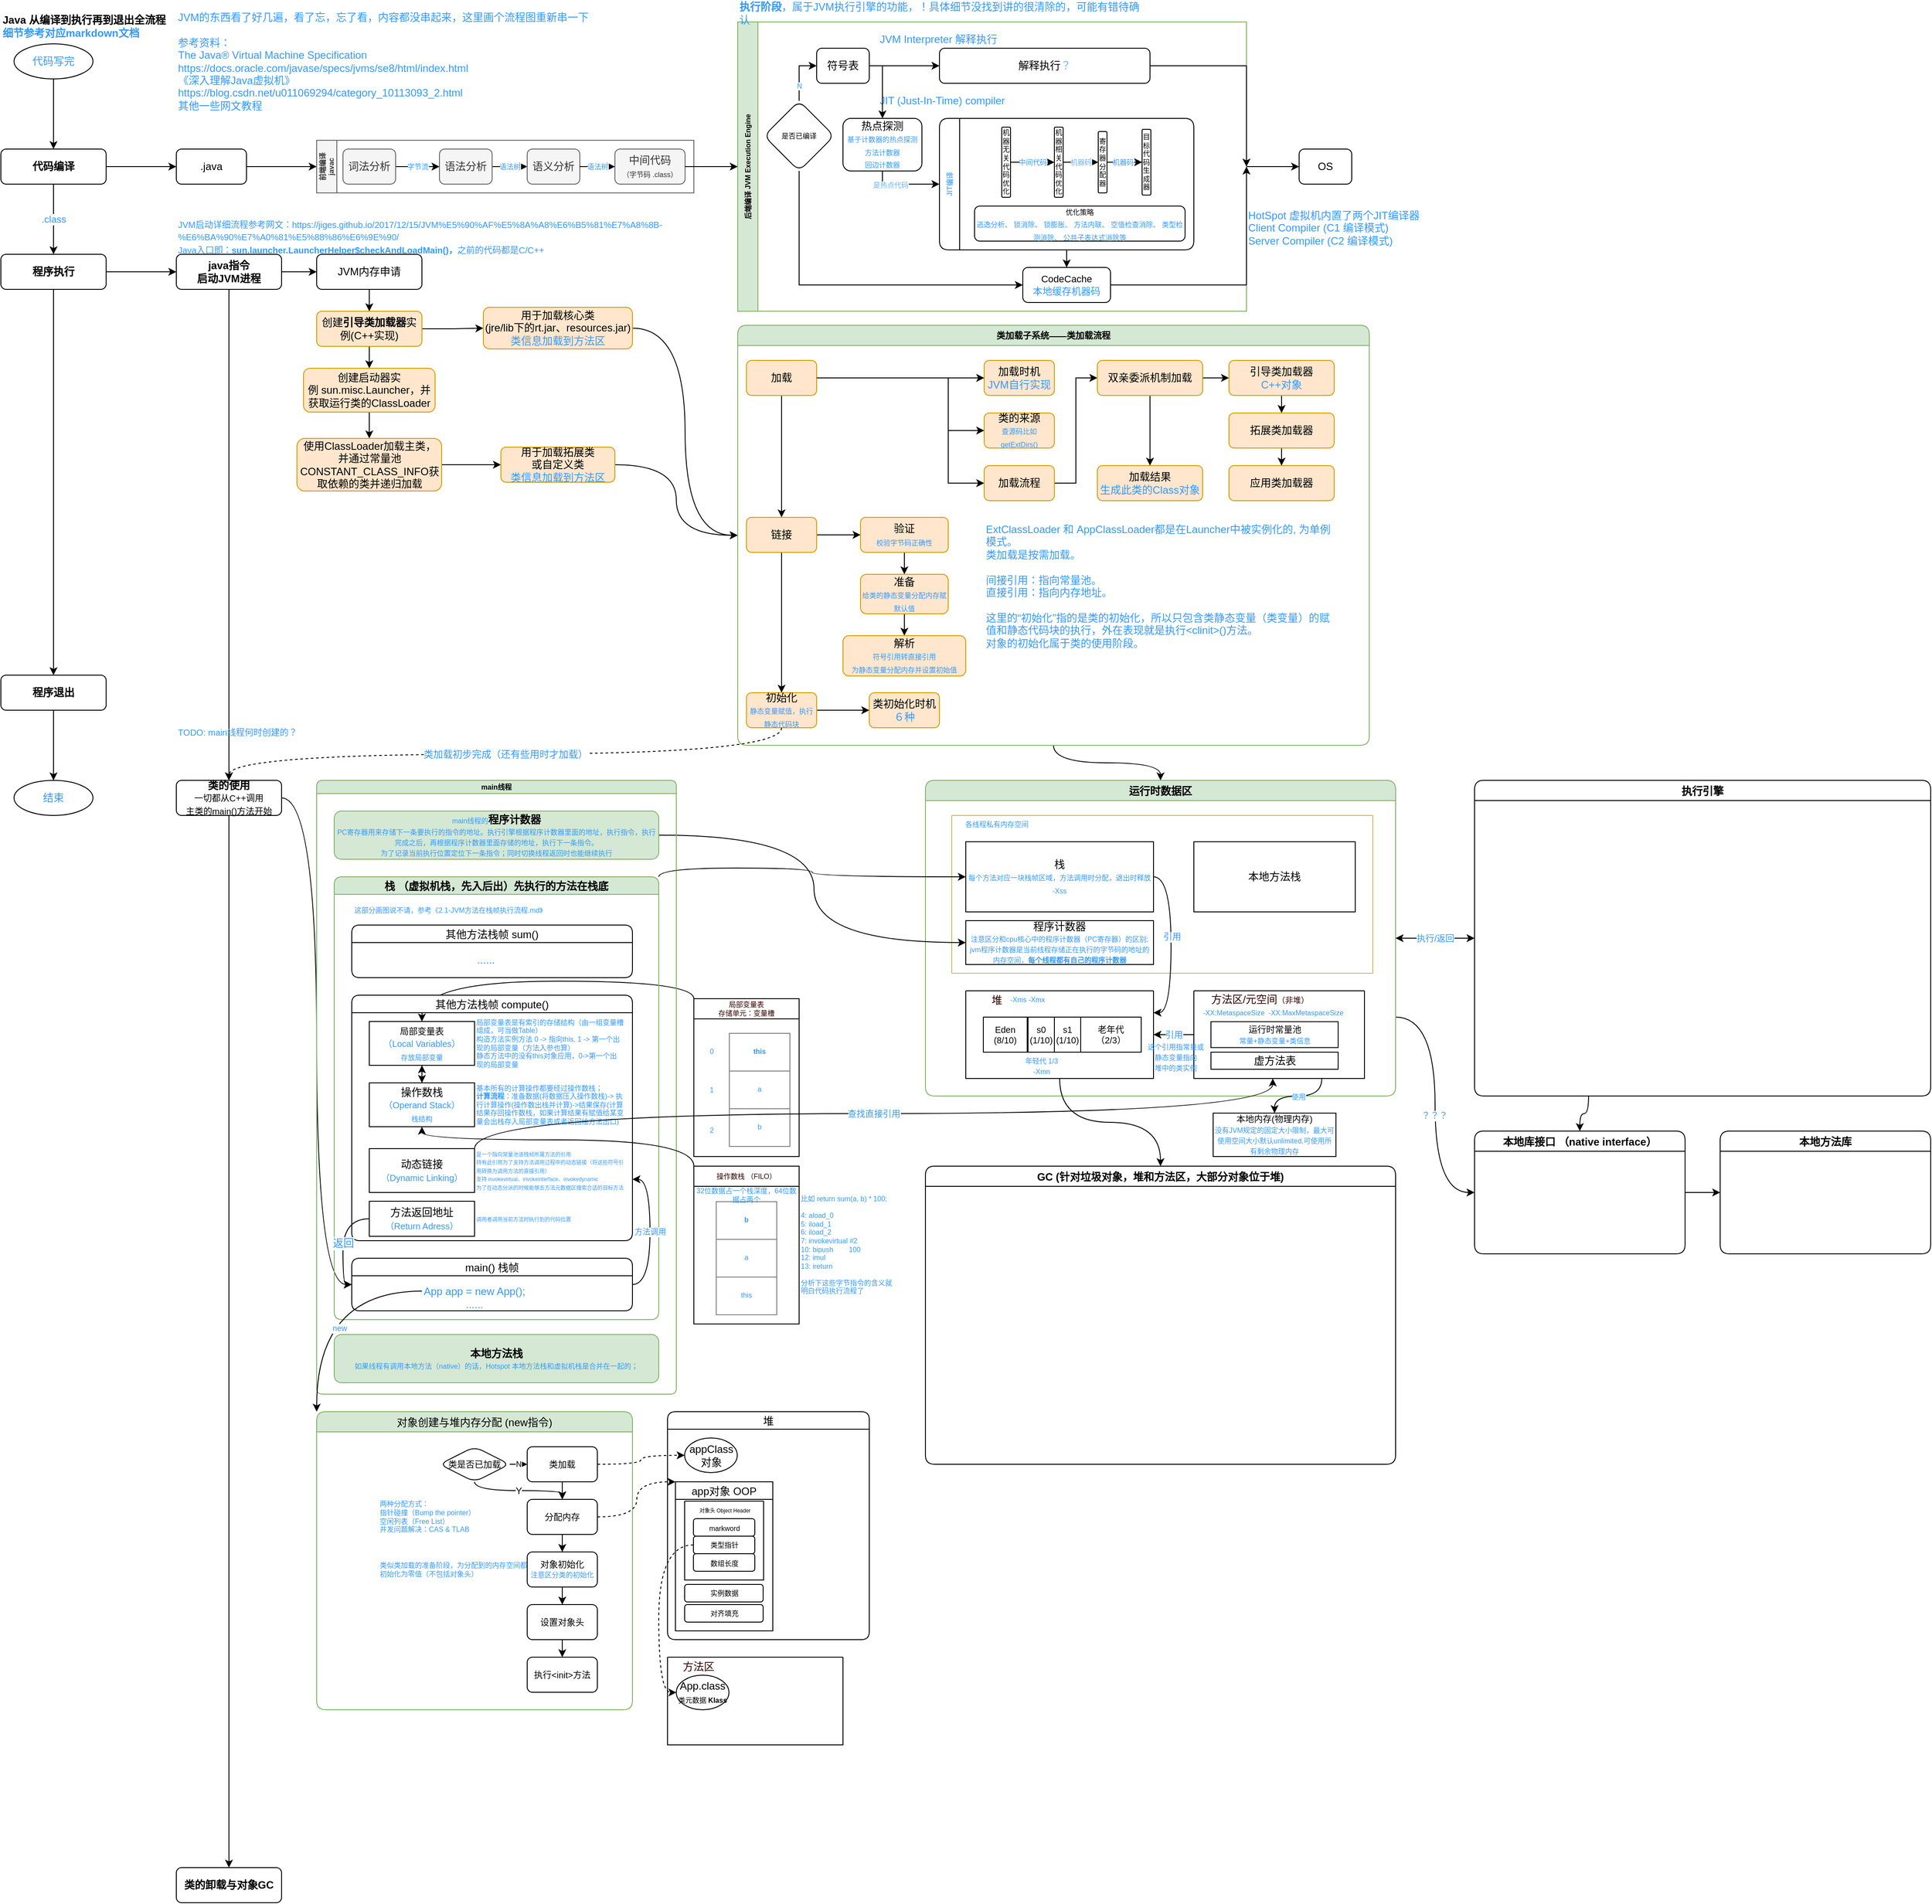 <mxfile version="16.1.2" type="device"><diagram id="C5RBs43oDa-KdzZeNtuy" name="Page-1"><mxGraphModel dx="1098" dy="689" grid="1" gridSize="10" guides="1" tooltips="1" connect="1" arrows="1" fold="1" page="1" pageScale="1" pageWidth="827" pageHeight="1169" math="0" shadow="0"><root><mxCell id="WIyWlLk6GJQsqaUBKTNV-0"/><mxCell id="WIyWlLk6GJQsqaUBKTNV-1" parent="WIyWlLk6GJQsqaUBKTNV-0"/><mxCell id="FGHxzeivRpTkZ_-9d8Zx-0" value="&lt;b&gt;Java 从编译到执行再到退出全流程&lt;br&gt;&lt;font color=&quot;#3399ff&quot;&gt;细节参考对应markdown文档&lt;/font&gt;&lt;br&gt;&lt;/b&gt;" style="text;html=1;strokeColor=none;fillColor=none;align=left;verticalAlign=middle;whiteSpace=wrap;rounded=0;" parent="WIyWlLk6GJQsqaUBKTNV-1" vertex="1"><mxGeometry x="40" y="40" width="240" height="40" as="geometry"/></mxCell><mxCell id="FGHxzeivRpTkZ_-9d8Zx-7" value="&lt;font color=&quot;#3399ff&quot;&gt;JVM的东西看了好几遍，看了忘，忘了看，内容都没串起来，这里画个流程图重新串一下&lt;br&gt;&lt;br&gt;参考资料：&lt;br&gt;The Java® Virtual Machine Specification https://docs.oracle.com/javase/specs/jvms/se8/html/index.html&lt;br&gt;《深入理解Java虚拟机》&lt;br&gt;https://blog.csdn.net/u011069294/category_10113093_2.html&lt;br&gt;其他一些网文教程&lt;br&gt;&lt;/font&gt;" style="text;html=1;strokeColor=none;fillColor=none;align=left;verticalAlign=middle;whiteSpace=wrap;rounded=0;" parent="WIyWlLk6GJQsqaUBKTNV-1" vertex="1"><mxGeometry x="240" y="40" width="490" height="120" as="geometry"/></mxCell><mxCell id="FGHxzeivRpTkZ_-9d8Zx-9" value=".class" style="edgeStyle=orthogonalEdgeStyle;rounded=0;orthogonalLoop=1;jettySize=auto;html=1;fontColor=#3399FF;" parent="WIyWlLk6GJQsqaUBKTNV-1" source="FGHxzeivRpTkZ_-9d8Zx-10" target="FGHxzeivRpTkZ_-9d8Zx-12" edge="1"><mxGeometry relative="1" as="geometry"/></mxCell><mxCell id="FGHxzeivRpTkZ_-9d8Zx-20" value="" style="edgeStyle=orthogonalEdgeStyle;rounded=0;orthogonalLoop=1;jettySize=auto;html=1;fontColor=#3399FF;" parent="WIyWlLk6GJQsqaUBKTNV-1" source="FGHxzeivRpTkZ_-9d8Zx-10" target="FGHxzeivRpTkZ_-9d8Zx-19" edge="1"><mxGeometry relative="1" as="geometry"/></mxCell><mxCell id="FGHxzeivRpTkZ_-9d8Zx-10" value="代码编译" style="rounded=1;whiteSpace=wrap;html=1;fontSize=12;glass=0;strokeWidth=1;shadow=0;fontStyle=1" parent="WIyWlLk6GJQsqaUBKTNV-1" vertex="1"><mxGeometry x="40" y="200" width="120" height="40" as="geometry"/></mxCell><mxCell id="FGHxzeivRpTkZ_-9d8Zx-11" value="" style="edgeStyle=orthogonalEdgeStyle;rounded=0;orthogonalLoop=1;jettySize=auto;html=1;" parent="WIyWlLk6GJQsqaUBKTNV-1" source="FGHxzeivRpTkZ_-9d8Zx-12" target="FGHxzeivRpTkZ_-9d8Zx-13" edge="1"><mxGeometry relative="1" as="geometry"/></mxCell><mxCell id="FGHxzeivRpTkZ_-9d8Zx-106" style="edgeStyle=orthogonalEdgeStyle;rounded=0;orthogonalLoop=1;jettySize=auto;html=1;exitX=1;exitY=0.5;exitDx=0;exitDy=0;entryX=0;entryY=0.5;entryDx=0;entryDy=0;fontSize=8;fontColor=#66B2FF;" parent="WIyWlLk6GJQsqaUBKTNV-1" source="FGHxzeivRpTkZ_-9d8Zx-12" target="FGHxzeivRpTkZ_-9d8Zx-105" edge="1"><mxGeometry relative="1" as="geometry"/></mxCell><mxCell id="FGHxzeivRpTkZ_-9d8Zx-12" value="程序执行" style="rounded=1;whiteSpace=wrap;html=1;fontSize=12;glass=0;strokeWidth=1;shadow=0;fontStyle=1" parent="WIyWlLk6GJQsqaUBKTNV-1" vertex="1"><mxGeometry x="40" y="320" width="120" height="40" as="geometry"/></mxCell><mxCell id="FGHxzeivRpTkZ_-9d8Zx-17" style="edgeStyle=orthogonalEdgeStyle;rounded=0;orthogonalLoop=1;jettySize=auto;html=1;exitX=0.5;exitY=1;exitDx=0;exitDy=0;entryX=0.5;entryY=0;entryDx=0;entryDy=0;fontColor=#3399FF;" parent="WIyWlLk6GJQsqaUBKTNV-1" source="FGHxzeivRpTkZ_-9d8Zx-13" target="FGHxzeivRpTkZ_-9d8Zx-16" edge="1"><mxGeometry relative="1" as="geometry"/></mxCell><mxCell id="FGHxzeivRpTkZ_-9d8Zx-13" value="程序退出" style="rounded=1;whiteSpace=wrap;html=1;fontSize=12;glass=0;strokeWidth=1;shadow=0;fontStyle=1" parent="WIyWlLk6GJQsqaUBKTNV-1" vertex="1"><mxGeometry x="40" y="800" width="120" height="40" as="geometry"/></mxCell><mxCell id="FGHxzeivRpTkZ_-9d8Zx-18" style="edgeStyle=orthogonalEdgeStyle;rounded=0;orthogonalLoop=1;jettySize=auto;html=1;exitX=0.5;exitY=1;exitDx=0;exitDy=0;entryX=0.5;entryY=0;entryDx=0;entryDy=0;fontColor=#3399FF;" parent="WIyWlLk6GJQsqaUBKTNV-1" source="FGHxzeivRpTkZ_-9d8Zx-15" target="FGHxzeivRpTkZ_-9d8Zx-10" edge="1"><mxGeometry relative="1" as="geometry"/></mxCell><mxCell id="FGHxzeivRpTkZ_-9d8Zx-15" value="代码写完" style="ellipse;whiteSpace=wrap;html=1;fontColor=#3399FF;" parent="WIyWlLk6GJQsqaUBKTNV-1" vertex="1"><mxGeometry x="55" y="80" width="90" height="40" as="geometry"/></mxCell><mxCell id="FGHxzeivRpTkZ_-9d8Zx-16" value="结束" style="ellipse;whiteSpace=wrap;html=1;fontColor=#3399FF;" parent="WIyWlLk6GJQsqaUBKTNV-1" vertex="1"><mxGeometry x="55" y="920" width="90" height="40" as="geometry"/></mxCell><mxCell id="FGHxzeivRpTkZ_-9d8Zx-30" style="edgeStyle=orthogonalEdgeStyle;rounded=0;orthogonalLoop=1;jettySize=auto;html=1;exitX=1;exitY=0.5;exitDx=0;exitDy=0;entryX=0;entryY=0.5;entryDx=0;entryDy=0;fontSize=8;fontColor=#3399FF;" parent="WIyWlLk6GJQsqaUBKTNV-1" source="FGHxzeivRpTkZ_-9d8Zx-19" target="FGHxzeivRpTkZ_-9d8Zx-23" edge="1"><mxGeometry relative="1" as="geometry"/></mxCell><mxCell id="FGHxzeivRpTkZ_-9d8Zx-19" value=".java" style="rounded=1;whiteSpace=wrap;html=1;fontSize=12;glass=0;strokeWidth=1;shadow=0;" parent="WIyWlLk6GJQsqaUBKTNV-1" vertex="1"><mxGeometry x="240" y="200" width="80" height="40" as="geometry"/></mxCell><mxCell id="FGHxzeivRpTkZ_-9d8Zx-23" value="前端编译 &#10;javac" style="swimlane;horizontal=0;fontColor=#333333;startSize=23;fontSize=8;fillColor=#f5f5f5;strokeColor=#666666;" parent="WIyWlLk6GJQsqaUBKTNV-1" vertex="1"><mxGeometry x="400" y="190" width="430" height="60" as="geometry"/></mxCell><mxCell id="FGHxzeivRpTkZ_-9d8Zx-28" value="字节流" style="edgeStyle=orthogonalEdgeStyle;rounded=0;orthogonalLoop=1;jettySize=auto;html=1;exitX=1;exitY=0.5;exitDx=0;exitDy=0;entryX=0;entryY=0.5;entryDx=0;entryDy=0;fontColor=#3399FF;fontSize=8;" parent="FGHxzeivRpTkZ_-9d8Zx-23" source="FGHxzeivRpTkZ_-9d8Zx-24" target="FGHxzeivRpTkZ_-9d8Zx-25" edge="1"><mxGeometry relative="1" as="geometry"><Array as="points"><mxPoint x="110" y="30"/><mxPoint x="110" y="30"/></Array></mxGeometry></mxCell><mxCell id="FGHxzeivRpTkZ_-9d8Zx-24" value="词法分析" style="rounded=1;whiteSpace=wrap;html=1;fontSize=12;glass=0;strokeWidth=1;shadow=0;fillColor=#f5f5f5;fontColor=#333333;strokeColor=#666666;" parent="FGHxzeivRpTkZ_-9d8Zx-23" vertex="1"><mxGeometry x="30" y="10" width="60" height="40" as="geometry"/></mxCell><mxCell id="FGHxzeivRpTkZ_-9d8Zx-29" value="语法树" style="edgeStyle=orthogonalEdgeStyle;rounded=0;orthogonalLoop=1;jettySize=auto;html=1;exitX=1;exitY=0.5;exitDx=0;exitDy=0;entryX=0;entryY=0.5;entryDx=0;entryDy=0;fontColor=#3399FF;fontSize=8;" parent="FGHxzeivRpTkZ_-9d8Zx-23" source="FGHxzeivRpTkZ_-9d8Zx-25" target="FGHxzeivRpTkZ_-9d8Zx-26" edge="1"><mxGeometry relative="1" as="geometry"/></mxCell><mxCell id="FGHxzeivRpTkZ_-9d8Zx-25" value="语法分析" style="rounded=1;whiteSpace=wrap;html=1;fontSize=12;glass=0;strokeWidth=1;shadow=0;fillColor=#f5f5f5;fontColor=#333333;strokeColor=#666666;" parent="FGHxzeivRpTkZ_-9d8Zx-23" vertex="1"><mxGeometry x="140" y="10" width="60" height="40" as="geometry"/></mxCell><mxCell id="FGHxzeivRpTkZ_-9d8Zx-26" value="语义分析" style="rounded=1;whiteSpace=wrap;html=1;fontSize=12;glass=0;strokeWidth=1;shadow=0;fillColor=#f5f5f5;fontColor=#333333;strokeColor=#666666;" parent="FGHxzeivRpTkZ_-9d8Zx-23" vertex="1"><mxGeometry x="240" y="10" width="60" height="40" as="geometry"/></mxCell><mxCell id="FGHxzeivRpTkZ_-9d8Zx-27" value="中间代码&lt;br&gt;&lt;font style=&quot;font-size: 8px&quot;&gt;（字节码 .class）&lt;/font&gt;" style="rounded=1;whiteSpace=wrap;html=1;fontSize=12;glass=0;strokeWidth=1;shadow=0;fillColor=#f5f5f5;fontColor=#333333;strokeColor=#666666;" parent="FGHxzeivRpTkZ_-9d8Zx-23" vertex="1"><mxGeometry x="340" y="10" width="80" height="40" as="geometry"/></mxCell><mxCell id="FGHxzeivRpTkZ_-9d8Zx-31" value="语法树" style="edgeStyle=orthogonalEdgeStyle;rounded=0;orthogonalLoop=1;jettySize=auto;html=1;exitX=1;exitY=0.5;exitDx=0;exitDy=0;entryX=0;entryY=0.5;entryDx=0;entryDy=0;fontSize=8;fontColor=#3399FF;" parent="FGHxzeivRpTkZ_-9d8Zx-23" source="FGHxzeivRpTkZ_-9d8Zx-26" target="FGHxzeivRpTkZ_-9d8Zx-27" edge="1"><mxGeometry relative="1" as="geometry"/></mxCell><mxCell id="FGHxzeivRpTkZ_-9d8Zx-70" style="edgeStyle=orthogonalEdgeStyle;rounded=0;orthogonalLoop=1;jettySize=auto;html=1;exitX=1;exitY=0.5;exitDx=0;exitDy=0;entryX=0;entryY=0.5;entryDx=0;entryDy=0;fontSize=6;fontColor=#3399FF;" parent="WIyWlLk6GJQsqaUBKTNV-1" source="FGHxzeivRpTkZ_-9d8Zx-34" target="FGHxzeivRpTkZ_-9d8Zx-48" edge="1"><mxGeometry relative="1" as="geometry"/></mxCell><mxCell id="FGHxzeivRpTkZ_-9d8Zx-34" value="后端编译 JVM Execution Engine" style="swimlane;horizontal=0;startSize=23;fontSize=8;fillColor=#d5e8d4;strokeColor=#82b366;" parent="WIyWlLk6GJQsqaUBKTNV-1" vertex="1"><mxGeometry x="880" y="55" width="580" height="330" as="geometry"><mxRectangle x="880" y="55" width="30" height="140" as="alternateBounds"/></mxGeometry></mxCell><mxCell id="FGHxzeivRpTkZ_-9d8Zx-44" value="&lt;font color=&quot;#3399ff&quot;&gt;JVM Interpreter 解释执行&lt;/font&gt;" style="text;html=1;strokeColor=none;fillColor=none;align=left;verticalAlign=middle;whiteSpace=wrap;rounded=0;" parent="FGHxzeivRpTkZ_-9d8Zx-34" vertex="1"><mxGeometry x="160" y="10" width="170" height="20" as="geometry"/></mxCell><mxCell id="FGHxzeivRpTkZ_-9d8Zx-45" value="&lt;font color=&quot;#3399ff&quot;&gt;JIT (Just-In-Time) compiler&lt;/font&gt;" style="text;html=1;strokeColor=none;fillColor=none;align=left;verticalAlign=middle;whiteSpace=wrap;rounded=0;" parent="FGHxzeivRpTkZ_-9d8Zx-34" vertex="1"><mxGeometry x="160" y="80" width="160" height="20" as="geometry"/></mxCell><mxCell id="FGHxzeivRpTkZ_-9d8Zx-77" style="edgeStyle=orthogonalEdgeStyle;rounded=0;orthogonalLoop=1;jettySize=auto;html=1;exitX=1;exitY=0.5;exitDx=0;exitDy=0;entryX=1;entryY=0.5;entryDx=0;entryDy=0;fontSize=8;fontColor=#3399FF;" parent="FGHxzeivRpTkZ_-9d8Zx-34" source="FGHxzeivRpTkZ_-9d8Zx-51" target="FGHxzeivRpTkZ_-9d8Zx-34" edge="1"><mxGeometry relative="1" as="geometry"><Array as="points"><mxPoint x="580" y="300"/></Array></mxGeometry></mxCell><mxCell id="FGHxzeivRpTkZ_-9d8Zx-51" value="CodeCache&lt;br&gt;&lt;font color=&quot;#3399ff&quot;&gt;本地缓存机器码&lt;/font&gt;" style="rounded=1;whiteSpace=wrap;html=1;fontSize=11;glass=0;strokeWidth=1;shadow=0;" parent="FGHxzeivRpTkZ_-9d8Zx-34" vertex="1"><mxGeometry x="325" y="280" width="100" height="40" as="geometry"/></mxCell><mxCell id="FGHxzeivRpTkZ_-9d8Zx-92" style="rounded=0;orthogonalLoop=1;jettySize=auto;html=1;exitX=0.5;exitY=1;exitDx=0;exitDy=0;entryX=0;entryY=0.5;entryDx=0;entryDy=0;fontSize=8;fontColor=#66B2FF;edgeStyle=orthogonalEdgeStyle;" parent="FGHxzeivRpTkZ_-9d8Zx-34" source="FGHxzeivRpTkZ_-9d8Zx-53" target="FGHxzeivRpTkZ_-9d8Zx-91" edge="1"><mxGeometry relative="1" as="geometry"><Array as="points"><mxPoint x="165" y="185"/></Array></mxGeometry></mxCell><mxCell id="FGHxzeivRpTkZ_-9d8Zx-95" value="是热点代码" style="edgeLabel;html=1;align=center;verticalAlign=middle;resizable=0;points=[];fontSize=8;fontColor=#66B2FF;" parent="FGHxzeivRpTkZ_-9d8Zx-92" vertex="1" connectable="0"><mxGeometry x="-0.398" y="-1" relative="1" as="geometry"><mxPoint as="offset"/></mxGeometry></mxCell><mxCell id="FGHxzeivRpTkZ_-9d8Zx-53" value="热点探测&lt;br&gt;&lt;font color=&quot;#3399ff&quot; style=&quot;font-size: 8px&quot;&gt;基于计数器的热点探测&lt;br&gt;方法计数器&lt;br&gt;回边计数器&lt;br&gt;&lt;/font&gt;" style="rounded=1;whiteSpace=wrap;html=1;fontSize=12;glass=0;strokeWidth=1;shadow=0;" parent="FGHxzeivRpTkZ_-9d8Zx-34" vertex="1"><mxGeometry x="120" y="110" width="90" height="60" as="geometry"/></mxCell><mxCell id="FGHxzeivRpTkZ_-9d8Zx-85" value="N" style="edgeStyle=orthogonalEdgeStyle;rounded=0;orthogonalLoop=1;jettySize=auto;html=1;exitX=0.5;exitY=0;exitDx=0;exitDy=0;entryX=0;entryY=0.5;entryDx=0;entryDy=0;fontSize=8;fontColor=#3399FF;" parent="FGHxzeivRpTkZ_-9d8Zx-34" source="FGHxzeivRpTkZ_-9d8Zx-58" target="FGHxzeivRpTkZ_-9d8Zx-84" edge="1"><mxGeometry x="-0.429" relative="1" as="geometry"><mxPoint as="offset"/></mxGeometry></mxCell><mxCell id="FGHxzeivRpTkZ_-9d8Zx-97" style="edgeStyle=orthogonalEdgeStyle;rounded=0;orthogonalLoop=1;jettySize=auto;html=1;exitX=0.5;exitY=1;exitDx=0;exitDy=0;entryX=0;entryY=0.5;entryDx=0;entryDy=0;fontSize=8;fontColor=#66B2FF;" parent="FGHxzeivRpTkZ_-9d8Zx-34" source="FGHxzeivRpTkZ_-9d8Zx-58" target="FGHxzeivRpTkZ_-9d8Zx-51" edge="1"><mxGeometry relative="1" as="geometry"/></mxCell><mxCell id="FGHxzeivRpTkZ_-9d8Zx-58" value="&lt;font color=&quot;#000000&quot;&gt;是否已编译&lt;/font&gt;" style="rhombus;whiteSpace=wrap;html=1;fontSize=8;fontColor=#3399FF;rounded=1;" parent="FGHxzeivRpTkZ_-9d8Zx-34" vertex="1"><mxGeometry x="30" y="90" width="80" height="80" as="geometry"/></mxCell><mxCell id="FGHxzeivRpTkZ_-9d8Zx-93" style="edgeStyle=orthogonalEdgeStyle;rounded=0;orthogonalLoop=1;jettySize=auto;html=1;exitX=1;exitY=0.5;exitDx=0;exitDy=0;entryX=0.5;entryY=0;entryDx=0;entryDy=0;fontSize=8;fontColor=#66B2FF;" parent="FGHxzeivRpTkZ_-9d8Zx-34" source="FGHxzeivRpTkZ_-9d8Zx-84" target="FGHxzeivRpTkZ_-9d8Zx-53" edge="1"><mxGeometry relative="1" as="geometry"><Array as="points"><mxPoint x="165" y="50"/></Array></mxGeometry></mxCell><mxCell id="FGHxzeivRpTkZ_-9d8Zx-98" style="edgeStyle=orthogonalEdgeStyle;rounded=0;orthogonalLoop=1;jettySize=auto;html=1;exitX=1;exitY=0.5;exitDx=0;exitDy=0;entryX=0;entryY=0.5;entryDx=0;entryDy=0;fontSize=8;fontColor=#66B2FF;" parent="FGHxzeivRpTkZ_-9d8Zx-34" source="FGHxzeivRpTkZ_-9d8Zx-84" target="FGHxzeivRpTkZ_-9d8Zx-87" edge="1"><mxGeometry relative="1" as="geometry"/></mxCell><mxCell id="FGHxzeivRpTkZ_-9d8Zx-84" value="符号表" style="rounded=1;whiteSpace=wrap;html=1;fontSize=12;glass=0;strokeWidth=1;shadow=0;" parent="FGHxzeivRpTkZ_-9d8Zx-34" vertex="1"><mxGeometry x="90" y="30" width="60" height="40" as="geometry"/></mxCell><mxCell id="FGHxzeivRpTkZ_-9d8Zx-88" style="edgeStyle=orthogonalEdgeStyle;rounded=0;orthogonalLoop=1;jettySize=auto;html=1;exitX=1;exitY=0.5;exitDx=0;exitDy=0;entryX=1;entryY=0.5;entryDx=0;entryDy=0;fontSize=8;fontColor=#66B2FF;" parent="FGHxzeivRpTkZ_-9d8Zx-34" source="FGHxzeivRpTkZ_-9d8Zx-87" target="FGHxzeivRpTkZ_-9d8Zx-34" edge="1"><mxGeometry relative="1" as="geometry"><Array as="points"><mxPoint x="580" y="50"/></Array></mxGeometry></mxCell><mxCell id="FGHxzeivRpTkZ_-9d8Zx-87" value="解释执行&lt;font color=&quot;#66b2ff&quot;&gt;？&lt;/font&gt;" style="rounded=1;whiteSpace=wrap;html=1;fontSize=12;glass=0;strokeWidth=1;shadow=0;" parent="FGHxzeivRpTkZ_-9d8Zx-34" vertex="1"><mxGeometry x="230" y="30" width="240" height="40" as="geometry"/></mxCell><mxCell id="FGHxzeivRpTkZ_-9d8Zx-96" value="" style="edgeStyle=orthogonalEdgeStyle;rounded=0;orthogonalLoop=1;jettySize=auto;html=1;fontSize=8;fontColor=#66B2FF;" parent="FGHxzeivRpTkZ_-9d8Zx-34" source="FGHxzeivRpTkZ_-9d8Zx-91" target="FGHxzeivRpTkZ_-9d8Zx-51" edge="1"><mxGeometry relative="1" as="geometry"/></mxCell><mxCell id="FGHxzeivRpTkZ_-9d8Zx-91" value="JIT编译" style="swimlane;horizontal=0;rounded=1;fontSize=8;fontColor=#66B2FF;" parent="FGHxzeivRpTkZ_-9d8Zx-34" vertex="1"><mxGeometry x="230" y="110" width="290" height="150" as="geometry"/></mxCell><mxCell id="FGHxzeivRpTkZ_-9d8Zx-36" value="机器无关代码优化" style="rounded=1;whiteSpace=wrap;html=1;fontSize=8;glass=0;strokeWidth=1;shadow=0;" parent="FGHxzeivRpTkZ_-9d8Zx-91" vertex="1"><mxGeometry x="71" y="10" width="10" height="80" as="geometry"/></mxCell><mxCell id="FGHxzeivRpTkZ_-9d8Zx-38" value="机器相关代码优化" style="rounded=1;whiteSpace=wrap;html=1;fontSize=8;glass=0;strokeWidth=1;shadow=0;" parent="FGHxzeivRpTkZ_-9d8Zx-91" vertex="1"><mxGeometry x="131" y="10" width="10" height="80" as="geometry"/></mxCell><mxCell id="FGHxzeivRpTkZ_-9d8Zx-35" value="中间代码" style="edgeStyle=orthogonalEdgeStyle;rounded=0;orthogonalLoop=1;jettySize=auto;html=1;exitX=1;exitY=0.5;exitDx=0;exitDy=0;entryX=0;entryY=0.5;entryDx=0;entryDy=0;fontColor=#3399FF;fontSize=8;" parent="FGHxzeivRpTkZ_-9d8Zx-91" source="FGHxzeivRpTkZ_-9d8Zx-36" target="FGHxzeivRpTkZ_-9d8Zx-38" edge="1"><mxGeometry relative="1" as="geometry"><Array as="points"><mxPoint x="91" y="50"/><mxPoint x="91" y="50"/></Array></mxGeometry></mxCell><mxCell id="FGHxzeivRpTkZ_-9d8Zx-39" value="寄存器分配器" style="rounded=1;whiteSpace=wrap;html=1;fontSize=8;glass=0;strokeWidth=1;shadow=0;" parent="FGHxzeivRpTkZ_-9d8Zx-91" vertex="1"><mxGeometry x="181" y="15" width="10" height="70" as="geometry"/></mxCell><mxCell id="FGHxzeivRpTkZ_-9d8Zx-90" value="机器码" style="edgeStyle=orthogonalEdgeStyle;rounded=0;orthogonalLoop=1;jettySize=auto;html=1;exitX=1;exitY=0.5;exitDx=0;exitDy=0;entryX=0;entryY=0.5;entryDx=0;entryDy=0;fontSize=8;fontColor=#66B2FF;" parent="FGHxzeivRpTkZ_-9d8Zx-91" source="FGHxzeivRpTkZ_-9d8Zx-38" target="FGHxzeivRpTkZ_-9d8Zx-39" edge="1"><mxGeometry relative="1" as="geometry"><mxPoint as="offset"/></mxGeometry></mxCell><mxCell id="FGHxzeivRpTkZ_-9d8Zx-40" value="目标代码生成器" style="rounded=1;whiteSpace=wrap;html=1;fontSize=8;glass=0;strokeWidth=1;shadow=0;" parent="FGHxzeivRpTkZ_-9d8Zx-91" vertex="1"><mxGeometry x="231" y="12.5" width="10" height="75" as="geometry"/></mxCell><mxCell id="FGHxzeivRpTkZ_-9d8Zx-41" value="机器码" style="edgeStyle=orthogonalEdgeStyle;rounded=0;orthogonalLoop=1;jettySize=auto;html=1;exitX=1;exitY=0.5;exitDx=0;exitDy=0;entryX=0;entryY=0.5;entryDx=0;entryDy=0;fontSize=8;fontColor=#3399FF;" parent="FGHxzeivRpTkZ_-9d8Zx-91" source="FGHxzeivRpTkZ_-9d8Zx-39" target="FGHxzeivRpTkZ_-9d8Zx-40" edge="1"><mxGeometry x="-0.111" relative="1" as="geometry"><Array as="points"><mxPoint x="201" y="50"/><mxPoint x="201" y="50"/></Array><mxPoint as="offset"/></mxGeometry></mxCell><mxCell id="FGHxzeivRpTkZ_-9d8Zx-89" value="&lt;font style=&quot;font-size: 8px&quot;&gt;优化策略&lt;/font&gt;&lt;br&gt;&lt;font color=&quot;#3399ff&quot; style=&quot;font-size: 8px&quot;&gt;逃逸分析、 锁消除、 锁膨胀、 方法内联、 空值检查消除、 类型检测消除、 公共子表达式消除等&lt;/font&gt;" style="rounded=1;whiteSpace=wrap;html=1;fontSize=12;glass=0;strokeWidth=1;shadow=0;" parent="FGHxzeivRpTkZ_-9d8Zx-91" vertex="1"><mxGeometry x="40" y="100" width="240" height="40" as="geometry"/></mxCell><mxCell id="FGHxzeivRpTkZ_-9d8Zx-42" style="edgeStyle=orthogonalEdgeStyle;rounded=0;orthogonalLoop=1;jettySize=auto;html=1;exitX=1;exitY=0.5;exitDx=0;exitDy=0;entryX=0;entryY=0.5;entryDx=0;entryDy=0;fontSize=8;fontColor=#3399FF;" parent="WIyWlLk6GJQsqaUBKTNV-1" source="FGHxzeivRpTkZ_-9d8Zx-27" target="FGHxzeivRpTkZ_-9d8Zx-34" edge="1"><mxGeometry relative="1" as="geometry"/></mxCell><mxCell id="FGHxzeivRpTkZ_-9d8Zx-43" value="&lt;font color=&quot;#3399ff&quot;&gt;&lt;b&gt;执行阶段&lt;/b&gt;，属于JVM执行引擎的功能，！具体细节没找到讲的很清除的，可能有错待确认&lt;/font&gt;" style="text;html=1;strokeColor=none;fillColor=none;align=left;verticalAlign=middle;whiteSpace=wrap;rounded=0;" parent="WIyWlLk6GJQsqaUBKTNV-1" vertex="1"><mxGeometry x="880" y="35" width="470" height="20" as="geometry"/></mxCell><mxCell id="FGHxzeivRpTkZ_-9d8Zx-48" value="OS" style="rounded=1;whiteSpace=wrap;html=1;fontSize=12;glass=0;strokeWidth=1;shadow=0;" parent="WIyWlLk6GJQsqaUBKTNV-1" vertex="1"><mxGeometry x="1520" y="200" width="60" height="40" as="geometry"/></mxCell><mxCell id="FGHxzeivRpTkZ_-9d8Zx-56" value="&lt;font color=&quot;#3399ff&quot;&gt;HotSpot 虚拟机内置了两个JIT编译器&lt;br&gt;Client Compiler (C1 编译模式)&lt;br&gt;&lt;/font&gt;&lt;font color=&quot;#3399ff&quot;&gt;Server Compiler (&lt;/font&gt;&lt;span style=&quot;color: rgb(51 , 153 , 255)&quot;&gt;C2 编译模式&lt;/span&gt;&lt;font color=&quot;#3399ff&quot;&gt;)&lt;br&gt;&lt;/font&gt;" style="text;html=1;strokeColor=none;fillColor=none;align=left;verticalAlign=middle;whiteSpace=wrap;rounded=0;" parent="WIyWlLk6GJQsqaUBKTNV-1" vertex="1"><mxGeometry x="1460" y="260" width="200" height="60" as="geometry"/></mxCell><mxCell id="FGHxzeivRpTkZ_-9d8Zx-113" style="edgeStyle=orthogonalEdgeStyle;rounded=0;orthogonalLoop=1;jettySize=auto;html=1;exitX=1;exitY=0.5;exitDx=0;exitDy=0;entryX=0;entryY=0.5;entryDx=0;entryDy=0;fontSize=8;fontColor=#66B2FF;" parent="WIyWlLk6GJQsqaUBKTNV-1" source="FGHxzeivRpTkZ_-9d8Zx-105" target="FGHxzeivRpTkZ_-9d8Zx-112" edge="1"><mxGeometry relative="1" as="geometry"/></mxCell><mxCell id="FGHxzeivRpTkZ_-9d8Zx-121" value="" style="edgeStyle=orthogonalEdgeStyle;rounded=0;orthogonalLoop=1;jettySize=auto;html=1;fontSize=8;fontColor=#3399FF;" parent="WIyWlLk6GJQsqaUBKTNV-1" source="FGHxzeivRpTkZ_-9d8Zx-105" target="FGHxzeivRpTkZ_-9d8Zx-120" edge="1"><mxGeometry relative="1" as="geometry"/></mxCell><mxCell id="FGHxzeivRpTkZ_-9d8Zx-105" value="&lt;b&gt;java指令&lt;br&gt;启动JVM进程&lt;/b&gt;" style="rounded=1;whiteSpace=wrap;html=1;fontSize=12;glass=0;strokeWidth=1;shadow=0;" parent="WIyWlLk6GJQsqaUBKTNV-1" vertex="1"><mxGeometry x="240" y="320" width="120" height="40" as="geometry"/></mxCell><mxCell id="FGHxzeivRpTkZ_-9d8Zx-111" value="" style="edgeStyle=orthogonalEdgeStyle;rounded=0;orthogonalLoop=1;jettySize=auto;html=1;fontSize=8;fontColor=#66B2FF;" parent="WIyWlLk6GJQsqaUBKTNV-1" source="FGHxzeivRpTkZ_-9d8Zx-108" target="FGHxzeivRpTkZ_-9d8Zx-110" edge="1"><mxGeometry relative="1" as="geometry"/></mxCell><mxCell id="FGHxzeivRpTkZ_-9d8Zx-117" style="edgeStyle=orthogonalEdgeStyle;rounded=0;orthogonalLoop=1;jettySize=auto;html=1;exitX=0.5;exitY=1;exitDx=0;exitDy=0;entryX=0.5;entryY=0;entryDx=0;entryDy=0;fontSize=8;fontColor=#3399FF;" parent="WIyWlLk6GJQsqaUBKTNV-1" source="FGHxzeivRpTkZ_-9d8Zx-108" target="FGHxzeivRpTkZ_-9d8Zx-116" edge="1"><mxGeometry relative="1" as="geometry"/></mxCell><mxCell id="FGHxzeivRpTkZ_-9d8Zx-108" value="创建&lt;b&gt;引导类加载器&lt;/b&gt;实例(C++实现)" style="rounded=1;whiteSpace=wrap;html=1;fontSize=12;glass=0;strokeWidth=1;shadow=0;fillColor=#ffe6cc;strokeColor=#d79b00;" parent="WIyWlLk6GJQsqaUBKTNV-1" vertex="1"><mxGeometry x="400" y="385" width="120" height="40" as="geometry"/></mxCell><mxCell id="FGHxzeivRpTkZ_-9d8Zx-140" style="edgeStyle=orthogonalEdgeStyle;rounded=0;orthogonalLoop=1;jettySize=auto;html=1;exitX=1;exitY=0.5;exitDx=0;exitDy=0;entryX=-0.001;entryY=0.036;entryDx=0;entryDy=0;entryPerimeter=0;fontSize=10;fontColor=#3399FF;strokeColor=none;curved=1;" parent="WIyWlLk6GJQsqaUBKTNV-1" source="FGHxzeivRpTkZ_-9d8Zx-110" target="FGHxzeivRpTkZ_-9d8Zx-128" edge="1"><mxGeometry relative="1" as="geometry"/></mxCell><mxCell id="-ruLyQqvGVcUohYrsJ2N-0" style="edgeStyle=orthogonalEdgeStyle;rounded=0;orthogonalLoop=1;jettySize=auto;html=1;exitX=1;exitY=0.5;exitDx=0;exitDy=0;entryX=0;entryY=0.5;entryDx=0;entryDy=0;curved=1;" parent="WIyWlLk6GJQsqaUBKTNV-1" source="FGHxzeivRpTkZ_-9d8Zx-110" target="FGHxzeivRpTkZ_-9d8Zx-128" edge="1"><mxGeometry relative="1" as="geometry"/></mxCell><mxCell id="FGHxzeivRpTkZ_-9d8Zx-110" value="用于加载核心类&lt;br&gt;(jre/lib下的rt.jar、resources.jar)&lt;br&gt;&lt;font color=&quot;#3399ff&quot;&gt;类信息加载到方法区&lt;/font&gt;" style="rounded=1;whiteSpace=wrap;html=1;fontSize=12;glass=0;strokeWidth=1;shadow=0;fillColor=#ffe6cc;strokeColor=#d79b00;" parent="WIyWlLk6GJQsqaUBKTNV-1" vertex="1"><mxGeometry x="590" y="380.5" width="170" height="47.5" as="geometry"/></mxCell><mxCell id="FGHxzeivRpTkZ_-9d8Zx-114" style="edgeStyle=orthogonalEdgeStyle;rounded=0;orthogonalLoop=1;jettySize=auto;html=1;exitX=0.5;exitY=1;exitDx=0;exitDy=0;fontSize=8;fontColor=#3399FF;" parent="WIyWlLk6GJQsqaUBKTNV-1" source="FGHxzeivRpTkZ_-9d8Zx-112" target="FGHxzeivRpTkZ_-9d8Zx-108" edge="1"><mxGeometry relative="1" as="geometry"/></mxCell><mxCell id="FGHxzeivRpTkZ_-9d8Zx-112" value="JVM内存申请" style="rounded=1;whiteSpace=wrap;html=1;fontSize=12;glass=0;strokeWidth=1;shadow=0;" parent="WIyWlLk6GJQsqaUBKTNV-1" vertex="1"><mxGeometry x="400" y="320" width="120" height="40" as="geometry"/></mxCell><mxCell id="FGHxzeivRpTkZ_-9d8Zx-119" value="" style="edgeStyle=orthogonalEdgeStyle;rounded=0;orthogonalLoop=1;jettySize=auto;html=1;fontSize=8;fontColor=#3399FF;" parent="WIyWlLk6GJQsqaUBKTNV-1" source="FGHxzeivRpTkZ_-9d8Zx-116" target="FGHxzeivRpTkZ_-9d8Zx-118" edge="1"><mxGeometry relative="1" as="geometry"/></mxCell><mxCell id="FGHxzeivRpTkZ_-9d8Zx-116" value="创建启动器实例&amp;nbsp;sun.misc.Launcher，并获取运行类的ClassLoader" style="rounded=1;whiteSpace=wrap;html=1;fontSize=12;glass=0;strokeWidth=1;shadow=0;fillColor=#ffe6cc;strokeColor=#d79b00;" parent="WIyWlLk6GJQsqaUBKTNV-1" vertex="1"><mxGeometry x="385" y="450" width="150" height="50" as="geometry"/></mxCell><mxCell id="FGHxzeivRpTkZ_-9d8Zx-123" value="" style="edgeStyle=orthogonalEdgeStyle;rounded=0;orthogonalLoop=1;jettySize=auto;html=1;fontSize=8;fontColor=#3399FF;" parent="WIyWlLk6GJQsqaUBKTNV-1" source="FGHxzeivRpTkZ_-9d8Zx-118" target="FGHxzeivRpTkZ_-9d8Zx-122" edge="1"><mxGeometry relative="1" as="geometry"/></mxCell><mxCell id="FGHxzeivRpTkZ_-9d8Zx-118" value="使用ClassLoader加载主类，并通过常量池CONSTANT_CLASS_INFO获取依赖的类并递归加载" style="rounded=1;whiteSpace=wrap;html=1;fontSize=12;glass=0;strokeWidth=1;shadow=0;fillColor=#ffe6cc;strokeColor=#d79b00;" parent="WIyWlLk6GJQsqaUBKTNV-1" vertex="1"><mxGeometry x="377.5" y="530" width="165" height="60" as="geometry"/></mxCell><mxCell id="-ruLyQqvGVcUohYrsJ2N-3" value="" style="edgeStyle=orthogonalEdgeStyle;curved=1;rounded=0;orthogonalLoop=1;jettySize=auto;html=1;fontSize=10;" parent="WIyWlLk6GJQsqaUBKTNV-1" source="FGHxzeivRpTkZ_-9d8Zx-120" target="-ruLyQqvGVcUohYrsJ2N-2" edge="1"><mxGeometry relative="1" as="geometry"/></mxCell><mxCell id="htxMy5ntLQ7jBSYtlKdf-28" style="edgeStyle=orthogonalEdgeStyle;curved=1;rounded=0;orthogonalLoop=1;jettySize=auto;html=1;exitX=1;exitY=0.5;exitDx=0;exitDy=0;entryX=0;entryY=0.5;entryDx=0;entryDy=0;fontSize=8;fontColor=#3399FF;" parent="WIyWlLk6GJQsqaUBKTNV-1" source="FGHxzeivRpTkZ_-9d8Zx-120" target="-ruLyQqvGVcUohYrsJ2N-21" edge="1"><mxGeometry relative="1" as="geometry"/></mxCell><mxCell id="FGHxzeivRpTkZ_-9d8Zx-120" value="&lt;b&gt;类的使用&lt;/b&gt;&lt;br&gt;&lt;font style=&quot;font-size: 10px&quot;&gt;一切都从C++调用&lt;br&gt;主类的main()方法开始&lt;/font&gt;" style="rounded=1;whiteSpace=wrap;html=1;fontSize=12;glass=0;strokeWidth=1;shadow=0;" parent="WIyWlLk6GJQsqaUBKTNV-1" vertex="1"><mxGeometry x="240" y="920" width="120" height="40" as="geometry"/></mxCell><mxCell id="-ruLyQqvGVcUohYrsJ2N-1" style="edgeStyle=orthogonalEdgeStyle;rounded=0;orthogonalLoop=1;jettySize=auto;html=1;exitX=1;exitY=0.5;exitDx=0;exitDy=0;entryX=0;entryY=0.5;entryDx=0;entryDy=0;curved=1;" parent="WIyWlLk6GJQsqaUBKTNV-1" source="FGHxzeivRpTkZ_-9d8Zx-122" target="FGHxzeivRpTkZ_-9d8Zx-128" edge="1"><mxGeometry relative="1" as="geometry"/></mxCell><mxCell id="FGHxzeivRpTkZ_-9d8Zx-122" value="用于加载拓展类&lt;br&gt;或自定义类&lt;br&gt;&lt;span style=&quot;color: rgb(51 , 153 , 255)&quot;&gt;类信息加载到方法区&lt;/span&gt;" style="rounded=1;whiteSpace=wrap;html=1;fontSize=12;glass=0;strokeWidth=1;shadow=0;fillColor=#ffe6cc;strokeColor=#d79b00;" parent="WIyWlLk6GJQsqaUBKTNV-1" vertex="1"><mxGeometry x="610" y="540" width="130" height="40" as="geometry"/></mxCell><mxCell id="htxMy5ntLQ7jBSYtlKdf-45" style="edgeStyle=orthogonalEdgeStyle;curved=1;rounded=0;orthogonalLoop=1;jettySize=auto;html=1;exitX=0.5;exitY=1;exitDx=0;exitDy=0;entryX=0.5;entryY=0;entryDx=0;entryDy=0;fontSize=8;fontColor=#3399FF;" parent="WIyWlLk6GJQsqaUBKTNV-1" source="FGHxzeivRpTkZ_-9d8Zx-128" target="-ruLyQqvGVcUohYrsJ2N-5" edge="1"><mxGeometry relative="1" as="geometry"/></mxCell><object label="类加载子系统——类加载流程" 万恶万恶="" id="FGHxzeivRpTkZ_-9d8Zx-128"><mxCell style="swimlane;rounded=1;fontSize=10;startSize=23;fillColor=#d5e8d4;strokeColor=#82b366;" parent="WIyWlLk6GJQsqaUBKTNV-1" vertex="1"><mxGeometry x="880" y="401" width="720" height="479" as="geometry"><mxRectangle x="880" y="401" width="160" height="23" as="alternateBounds"/></mxGeometry></mxCell></object><mxCell id="FGHxzeivRpTkZ_-9d8Zx-138" style="edgeStyle=orthogonalEdgeStyle;rounded=0;orthogonalLoop=1;jettySize=auto;html=1;exitX=0.5;exitY=1;exitDx=0;exitDy=0;fontSize=8;fontColor=#3399FF;" parent="FGHxzeivRpTkZ_-9d8Zx-128" source="FGHxzeivRpTkZ_-9d8Zx-129" target="FGHxzeivRpTkZ_-9d8Zx-130" edge="1"><mxGeometry relative="1" as="geometry"/></mxCell><mxCell id="BpuLTuVieapOz50nyp-9-10" style="edgeStyle=orthogonalEdgeStyle;rounded=0;orthogonalLoop=1;jettySize=auto;html=1;exitX=1;exitY=0.5;exitDx=0;exitDy=0;entryX=0;entryY=0.5;entryDx=0;entryDy=0;" parent="FGHxzeivRpTkZ_-9d8Zx-128" source="FGHxzeivRpTkZ_-9d8Zx-129" target="BpuLTuVieapOz50nyp-9-9" edge="1"><mxGeometry relative="1" as="geometry"><Array as="points"><mxPoint x="240" y="60"/><mxPoint x="240" y="180"/></Array></mxGeometry></mxCell><mxCell id="FGHxzeivRpTkZ_-9d8Zx-129" value="加载" style="rounded=1;whiteSpace=wrap;html=1;fontSize=12;glass=0;strokeWidth=1;shadow=0;fillColor=#ffe6cc;strokeColor=#d79b00;" parent="FGHxzeivRpTkZ_-9d8Zx-128" vertex="1"><mxGeometry x="10" y="40" width="80" height="40" as="geometry"/></mxCell><mxCell id="FGHxzeivRpTkZ_-9d8Zx-133" value="" style="edgeStyle=orthogonalEdgeStyle;rounded=0;orthogonalLoop=1;jettySize=auto;html=1;fontSize=8;fontColor=#3399FF;" parent="FGHxzeivRpTkZ_-9d8Zx-128" source="FGHxzeivRpTkZ_-9d8Zx-130" target="FGHxzeivRpTkZ_-9d8Zx-132" edge="1"><mxGeometry relative="1" as="geometry"/></mxCell><mxCell id="FGHxzeivRpTkZ_-9d8Zx-139" style="edgeStyle=orthogonalEdgeStyle;rounded=0;orthogonalLoop=1;jettySize=auto;html=1;exitX=0.5;exitY=1;exitDx=0;exitDy=0;fontSize=8;fontColor=#3399FF;" parent="FGHxzeivRpTkZ_-9d8Zx-128" source="FGHxzeivRpTkZ_-9d8Zx-130" target="FGHxzeivRpTkZ_-9d8Zx-131" edge="1"><mxGeometry relative="1" as="geometry"/></mxCell><mxCell id="FGHxzeivRpTkZ_-9d8Zx-130" value="链接" style="rounded=1;whiteSpace=wrap;html=1;fontSize=12;glass=0;strokeWidth=1;shadow=0;fillColor=#ffe6cc;strokeColor=#d79b00;" parent="FGHxzeivRpTkZ_-9d8Zx-128" vertex="1"><mxGeometry x="10" y="219" width="80" height="40" as="geometry"/></mxCell><mxCell id="tda0aqHijR5EOjEagQia-3" value="" style="edgeStyle=orthogonalEdgeStyle;rounded=0;orthogonalLoop=1;jettySize=auto;html=1;fontSize=8;fontColor=#3399FF;" parent="FGHxzeivRpTkZ_-9d8Zx-128" source="FGHxzeivRpTkZ_-9d8Zx-131" target="tda0aqHijR5EOjEagQia-2" edge="1"><mxGeometry relative="1" as="geometry"/></mxCell><mxCell id="FGHxzeivRpTkZ_-9d8Zx-131" value="初始化&lt;br&gt;&lt;font color=&quot;#3399ff&quot; style=&quot;font-size: 8px&quot;&gt;静态变量赋值，执行静态代码块&lt;/font&gt;" style="rounded=1;whiteSpace=wrap;html=1;fontSize=12;glass=0;strokeWidth=1;shadow=0;fillColor=#ffe6cc;strokeColor=#d79b00;" parent="FGHxzeivRpTkZ_-9d8Zx-128" vertex="1"><mxGeometry x="10" y="419" width="80" height="40" as="geometry"/></mxCell><mxCell id="FGHxzeivRpTkZ_-9d8Zx-135" value="" style="edgeStyle=orthogonalEdgeStyle;rounded=0;orthogonalLoop=1;jettySize=auto;html=1;fontSize=8;fontColor=#3399FF;" parent="FGHxzeivRpTkZ_-9d8Zx-128" source="FGHxzeivRpTkZ_-9d8Zx-132" target="FGHxzeivRpTkZ_-9d8Zx-134" edge="1"><mxGeometry relative="1" as="geometry"/></mxCell><mxCell id="FGHxzeivRpTkZ_-9d8Zx-132" value="验证&lt;br&gt;&lt;font style=&quot;font-size: 8px&quot; color=&quot;#3399ff&quot;&gt;校验字节码正确性&lt;/font&gt;" style="rounded=1;whiteSpace=wrap;html=1;fontSize=12;glass=0;strokeWidth=1;shadow=0;fillColor=#ffe6cc;strokeColor=#d79b00;" parent="FGHxzeivRpTkZ_-9d8Zx-128" vertex="1"><mxGeometry x="140" y="219" width="100" height="40" as="geometry"/></mxCell><mxCell id="FGHxzeivRpTkZ_-9d8Zx-137" value="" style="edgeStyle=orthogonalEdgeStyle;rounded=0;orthogonalLoop=1;jettySize=auto;html=1;fontSize=8;fontColor=#3399FF;" parent="FGHxzeivRpTkZ_-9d8Zx-128" source="FGHxzeivRpTkZ_-9d8Zx-134" target="FGHxzeivRpTkZ_-9d8Zx-136" edge="1"><mxGeometry relative="1" as="geometry"/></mxCell><mxCell id="FGHxzeivRpTkZ_-9d8Zx-134" value="准备&lt;br&gt;&lt;font color=&quot;#3399ff&quot; style=&quot;font-size: 8px&quot;&gt;给类的静态变量分配内存赋默认值&lt;/font&gt;" style="rounded=1;whiteSpace=wrap;html=1;fontSize=12;glass=0;strokeWidth=1;shadow=0;fillColor=#ffe6cc;strokeColor=#d79b00;" parent="FGHxzeivRpTkZ_-9d8Zx-128" vertex="1"><mxGeometry x="140" y="284" width="100" height="45" as="geometry"/></mxCell><mxCell id="FGHxzeivRpTkZ_-9d8Zx-136" value="解析&lt;br&gt;&lt;font style=&quot;font-size: 8px&quot; color=&quot;#3399ff&quot;&gt;符号引用转直接引用&lt;br&gt;为静态变量分配内存并设置初始值&lt;br&gt;&lt;/font&gt;" style="rounded=1;whiteSpace=wrap;html=1;fontSize=12;glass=0;strokeWidth=1;shadow=0;fillColor=#ffe6cc;strokeColor=#d79b00;" parent="FGHxzeivRpTkZ_-9d8Zx-128" vertex="1"><mxGeometry x="120" y="354" width="140" height="46" as="geometry"/></mxCell><mxCell id="BpuLTuVieapOz50nyp-9-6" value="加载时机&lt;br&gt;&lt;font color=&quot;#3399ff&quot;&gt;JVM自行实现&lt;/font&gt;" style="rounded=1;whiteSpace=wrap;html=1;fontSize=12;glass=0;strokeWidth=1;shadow=0;fillColor=#ffe6cc;strokeColor=#d79b00;" parent="FGHxzeivRpTkZ_-9d8Zx-128" vertex="1"><mxGeometry x="281" y="40" width="80" height="40" as="geometry"/></mxCell><mxCell id="BpuLTuVieapOz50nyp-9-5" style="edgeStyle=orthogonalEdgeStyle;rounded=0;orthogonalLoop=1;jettySize=auto;html=1;exitX=1;exitY=0.5;exitDx=0;exitDy=0;entryX=0;entryY=0.5;entryDx=0;entryDy=0;" parent="FGHxzeivRpTkZ_-9d8Zx-128" source="FGHxzeivRpTkZ_-9d8Zx-129" target="BpuLTuVieapOz50nyp-9-6" edge="1"><mxGeometry relative="1" as="geometry"><mxPoint x="270" y="60.333" as="targetPoint"/></mxGeometry></mxCell><mxCell id="BpuLTuVieapOz50nyp-9-8" value="类的来源&lt;br&gt;&lt;font color=&quot;#3399ff&quot; style=&quot;font-size: 8px&quot;&gt;查源码比如getExtDirs()&lt;/font&gt;" style="rounded=1;whiteSpace=wrap;html=1;fontSize=12;glass=0;strokeWidth=1;shadow=0;fillColor=#ffe6cc;strokeColor=#d79b00;" parent="FGHxzeivRpTkZ_-9d8Zx-128" vertex="1"><mxGeometry x="281" y="100" width="80" height="40" as="geometry"/></mxCell><mxCell id="BpuLTuVieapOz50nyp-9-7" style="edgeStyle=orthogonalEdgeStyle;rounded=0;orthogonalLoop=1;jettySize=auto;html=1;exitX=1;exitY=0.5;exitDx=0;exitDy=0;entryX=0;entryY=0.5;entryDx=0;entryDy=0;" parent="FGHxzeivRpTkZ_-9d8Zx-128" source="FGHxzeivRpTkZ_-9d8Zx-129" target="BpuLTuVieapOz50nyp-9-8" edge="1"><mxGeometry relative="1" as="geometry"><mxPoint x="250" y="100" as="targetPoint"/><Array as="points"><mxPoint x="240" y="60"/><mxPoint x="240" y="120"/></Array></mxGeometry></mxCell><mxCell id="tda0aqHijR5EOjEagQia-1" value="" style="edgeStyle=orthogonalEdgeStyle;rounded=0;orthogonalLoop=1;jettySize=auto;html=1;entryX=0;entryY=0.5;entryDx=0;entryDy=0;" parent="FGHxzeivRpTkZ_-9d8Zx-128" source="BpuLTuVieapOz50nyp-9-9" target="tda0aqHijR5EOjEagQia-4" edge="1"><mxGeometry relative="1" as="geometry"/></mxCell><mxCell id="BpuLTuVieapOz50nyp-9-9" value="加载流程" style="rounded=1;whiteSpace=wrap;html=1;fontSize=12;glass=0;strokeWidth=1;shadow=0;fillColor=#ffe6cc;strokeColor=#d79b00;" parent="FGHxzeivRpTkZ_-9d8Zx-128" vertex="1"><mxGeometry x="281" y="160" width="80" height="40" as="geometry"/></mxCell><mxCell id="tda0aqHijR5EOjEagQia-0" value="加载结果&lt;br&gt;&lt;font color=&quot;#3399ff&quot;&gt;生成此类的Class对象&lt;/font&gt;" style="rounded=1;whiteSpace=wrap;html=1;fontSize=12;glass=0;strokeWidth=1;shadow=0;fillColor=#ffe6cc;strokeColor=#d79b00;" parent="FGHxzeivRpTkZ_-9d8Zx-128" vertex="1"><mxGeometry x="410" y="160" width="120" height="40" as="geometry"/></mxCell><mxCell id="tda0aqHijR5EOjEagQia-2" value="类初始化时机&lt;br&gt;&lt;font color=&quot;#3399ff&quot;&gt;６种&lt;/font&gt;" style="rounded=1;whiteSpace=wrap;html=1;fontSize=12;glass=0;strokeWidth=1;shadow=0;fillColor=#ffe6cc;strokeColor=#d79b00;" parent="FGHxzeivRpTkZ_-9d8Zx-128" vertex="1"><mxGeometry x="150" y="419" width="80" height="40" as="geometry"/></mxCell><mxCell id="tda0aqHijR5EOjEagQia-6" value="" style="edgeStyle=orthogonalEdgeStyle;rounded=0;orthogonalLoop=1;jettySize=auto;html=1;fontSize=8;fontColor=#3399FF;" parent="FGHxzeivRpTkZ_-9d8Zx-128" source="tda0aqHijR5EOjEagQia-4" target="tda0aqHijR5EOjEagQia-5" edge="1"><mxGeometry relative="1" as="geometry"/></mxCell><mxCell id="tda0aqHijR5EOjEagQia-11" style="edgeStyle=orthogonalEdgeStyle;rounded=0;orthogonalLoop=1;jettySize=auto;html=1;exitX=0.5;exitY=1;exitDx=0;exitDy=0;entryX=0.5;entryY=0;entryDx=0;entryDy=0;fontSize=8;fontColor=#3399FF;" parent="FGHxzeivRpTkZ_-9d8Zx-128" source="tda0aqHijR5EOjEagQia-4" target="tda0aqHijR5EOjEagQia-0" edge="1"><mxGeometry relative="1" as="geometry"/></mxCell><mxCell id="tda0aqHijR5EOjEagQia-4" value="双亲委派机制加载" style="rounded=1;whiteSpace=wrap;html=1;fontSize=12;glass=0;strokeWidth=1;shadow=0;fillColor=#ffe6cc;strokeColor=#d79b00;" parent="FGHxzeivRpTkZ_-9d8Zx-128" vertex="1"><mxGeometry x="410" y="40" width="120" height="40" as="geometry"/></mxCell><mxCell id="tda0aqHijR5EOjEagQia-8" value="" style="edgeStyle=orthogonalEdgeStyle;rounded=0;orthogonalLoop=1;jettySize=auto;html=1;fontSize=8;fontColor=#3399FF;" parent="FGHxzeivRpTkZ_-9d8Zx-128" source="tda0aqHijR5EOjEagQia-5" target="tda0aqHijR5EOjEagQia-7" edge="1"><mxGeometry relative="1" as="geometry"/></mxCell><mxCell id="tda0aqHijR5EOjEagQia-5" value="引导类加载器&lt;br&gt;&lt;font color=&quot;#3399ff&quot;&gt;C++对象&lt;/font&gt;" style="rounded=1;whiteSpace=wrap;html=1;fontSize=12;glass=0;strokeWidth=1;shadow=0;fillColor=#ffe6cc;strokeColor=#d79b00;" parent="FGHxzeivRpTkZ_-9d8Zx-128" vertex="1"><mxGeometry x="560" y="40" width="120" height="40" as="geometry"/></mxCell><mxCell id="tda0aqHijR5EOjEagQia-10" value="" style="edgeStyle=orthogonalEdgeStyle;rounded=0;orthogonalLoop=1;jettySize=auto;html=1;fontSize=8;fontColor=#3399FF;" parent="FGHxzeivRpTkZ_-9d8Zx-128" source="tda0aqHijR5EOjEagQia-7" target="tda0aqHijR5EOjEagQia-9" edge="1"><mxGeometry relative="1" as="geometry"/></mxCell><mxCell id="tda0aqHijR5EOjEagQia-7" value="拓展类加载器" style="rounded=1;whiteSpace=wrap;html=1;fontSize=12;glass=0;strokeWidth=1;shadow=0;fillColor=#ffe6cc;strokeColor=#d79b00;" parent="FGHxzeivRpTkZ_-9d8Zx-128" vertex="1"><mxGeometry x="560" y="100" width="120" height="40" as="geometry"/></mxCell><mxCell id="tda0aqHijR5EOjEagQia-9" value="应用类加载器" style="rounded=1;whiteSpace=wrap;html=1;fontSize=12;glass=0;strokeWidth=1;shadow=0;fillColor=#ffe6cc;strokeColor=#d79b00;" parent="FGHxzeivRpTkZ_-9d8Zx-128" vertex="1"><mxGeometry x="560" y="160" width="120" height="40" as="geometry"/></mxCell><mxCell id="tda0aqHijR5EOjEagQia-12" value="&lt;font color=&quot;#3399ff&quot;&gt;ExtClassLoader 和 AppClassLoader都是在Launcher中被实例化的, 为单例模式。&lt;br&gt;类加载是按需加载。&lt;br&gt;&lt;div&gt;&lt;br&gt;&lt;/div&gt;&lt;div&gt;间接引用：指向常量池。&lt;/div&gt;&lt;div&gt;直接引用：指向内存地址。&lt;br&gt;&lt;br&gt;&lt;/div&gt;&lt;div&gt;这里的“初始化”指的是类的初始化，所以只包含类静态变量（类变量）的赋值和静态代码块的执行，外在表现就是执行&amp;lt;clinit&amp;gt;()方法。&lt;/div&gt;&lt;div&gt;对象的初始化属于类的使用阶段。&lt;/div&gt;&lt;div&gt;&lt;br&gt;&lt;/div&gt;&lt;/font&gt;" style="text;html=1;strokeColor=none;fillColor=none;align=left;verticalAlign=top;whiteSpace=wrap;rounded=0;" parent="FGHxzeivRpTkZ_-9d8Zx-128" vertex="1"><mxGeometry x="281" y="219" width="399" height="171" as="geometry"/></mxCell><mxCell id="SmwzxbGlBXOWkFM195Nu-0" value="&lt;font color=&quot;#3399ff&quot;&gt;&lt;span style=&quot;font-size: 10px&quot;&gt;JVM启动详细流程参考网文：https://jiges.github.io/2017/12/15/JVM%E5%90%AF%E5%8A%A8%E6%B5%81%E7%A8%8B-%E6%BA%90%E7%A0%81%E5%88%86%E6%9E%90/&lt;br&gt;&lt;/span&gt;&lt;span style=&quot;font-size: 10px&quot;&gt;Java入口即：&lt;b&gt;sun.launcher.LauncherHelper$checkAndLoadMain()，&lt;/b&gt;之前的代码都是C/C++&lt;/span&gt;&lt;br&gt;&lt;/font&gt;" style="text;html=1;strokeColor=none;fillColor=none;align=left;verticalAlign=middle;whiteSpace=wrap;rounded=0;" parent="WIyWlLk6GJQsqaUBKTNV-1" vertex="1"><mxGeometry x="240" y="280" width="590" height="40" as="geometry"/></mxCell><mxCell id="BpuLTuVieapOz50nyp-9-2" value="&lt;font color=&quot;#3399ff&quot;&gt;类加载初步完成（还有些用时才加载）&lt;/font&gt;" style="edgeStyle=orthogonalEdgeStyle;rounded=0;orthogonalLoop=1;jettySize=auto;html=1;exitX=0.5;exitY=1;exitDx=0;exitDy=0;entryX=0.5;entryY=0;entryDx=0;entryDy=0;curved=1;dashed=1;" parent="WIyWlLk6GJQsqaUBKTNV-1" source="FGHxzeivRpTkZ_-9d8Zx-131" target="FGHxzeivRpTkZ_-9d8Zx-120" edge="1"><mxGeometry relative="1" as="geometry"><mxPoint x="520" y="920" as="targetPoint"/></mxGeometry></mxCell><mxCell id="-ruLyQqvGVcUohYrsJ2N-2" value="&lt;b&gt;类的卸载与对象GC&lt;/b&gt;" style="rounded=1;whiteSpace=wrap;html=1;fontSize=12;glass=0;strokeWidth=1;shadow=0;" parent="WIyWlLk6GJQsqaUBKTNV-1" vertex="1"><mxGeometry x="240" y="2160" width="120" height="40" as="geometry"/></mxCell><mxCell id="htxMy5ntLQ7jBSYtlKdf-82" style="edgeStyle=orthogonalEdgeStyle;curved=1;rounded=0;orthogonalLoop=1;jettySize=auto;html=1;exitX=1;exitY=0.5;exitDx=0;exitDy=0;entryX=0;entryY=0.5;entryDx=0;entryDy=0;fontSize=10;fontColor=#3399FF;" parent="WIyWlLk6GJQsqaUBKTNV-1" source="-ruLyQqvGVcUohYrsJ2N-5" target="htxMy5ntLQ7jBSYtlKdf-33" edge="1"><mxGeometry relative="1" as="geometry"/></mxCell><mxCell id="htxMy5ntLQ7jBSYtlKdf-88" style="edgeStyle=orthogonalEdgeStyle;curved=1;rounded=0;orthogonalLoop=1;jettySize=auto;html=1;exitX=1;exitY=0.75;exitDx=0;exitDy=0;entryX=0;entryY=0.5;entryDx=0;entryDy=0;fontSize=10;fontColor=#3399FF;" parent="WIyWlLk6GJQsqaUBKTNV-1" source="-ruLyQqvGVcUohYrsJ2N-5" target="htxMy5ntLQ7jBSYtlKdf-84" edge="1"><mxGeometry relative="1" as="geometry"/></mxCell><mxCell id="htxMy5ntLQ7jBSYtlKdf-89" value="？？？" style="edgeLabel;html=1;align=center;verticalAlign=middle;resizable=0;points=[];fontSize=10;fontColor=#3399FF;" parent="htxMy5ntLQ7jBSYtlKdf-88" vertex="1" connectable="0"><mxGeometry x="0.084" y="-1" relative="1" as="geometry"><mxPoint as="offset"/></mxGeometry></mxCell><mxCell id="-ruLyQqvGVcUohYrsJ2N-5" value="运行时数据区" style="swimlane;fontSize=12;rounded=1;fillColor=#d5e8d4;strokeColor=#82b366;" parent="WIyWlLk6GJQsqaUBKTNV-1" vertex="1"><mxGeometry x="1094" y="920" width="536" height="360" as="geometry"/></mxCell><mxCell id="htxMy5ntLQ7jBSYtlKdf-40" value="" style="swimlane;startSize=0;rounded=1;fontSize=8;fillColor=#fff2cc;strokeColor=#d6b656;" parent="-ruLyQqvGVcUohYrsJ2N-5" vertex="1"><mxGeometry x="30" y="40" width="480" height="180" as="geometry"/></mxCell><mxCell id="-ruLyQqvGVcUohYrsJ2N-12" value="&lt;font style=&quot;font-size: 12px&quot;&gt;本地方法栈&lt;/font&gt;" style="rounded=0;whiteSpace=wrap;html=1;fontSize=10;align=center;" parent="htxMy5ntLQ7jBSYtlKdf-40" vertex="1"><mxGeometry x="276" y="30" width="184" height="80" as="geometry"/></mxCell><mxCell id="-ruLyQqvGVcUohYrsJ2N-11" value="&lt;font&gt;&lt;span style=&quot;font-size: 12px&quot;&gt;程序计数器&lt;/span&gt;&lt;br&gt;&lt;font style=&quot;font-size: 8px&quot; color=&quot;#3399ff&quot;&gt;注意区分和cpu核心中的程序计数器（PC寄存器）的区别;&lt;br&gt;&lt;/font&gt;&lt;font color=&quot;#3399ff&quot; style=&quot;font-size: 8px&quot;&gt;jvm程序计数器是当前线程存储正在执行的字节码的地址的内存空间，&lt;b&gt;每个线程都有自己的程序计数器&lt;/b&gt;&lt;/font&gt;&lt;br&gt;&lt;/font&gt;" style="rounded=0;whiteSpace=wrap;html=1;fontSize=10;align=center;" parent="htxMy5ntLQ7jBSYtlKdf-40" vertex="1"><mxGeometry x="16" y="120" width="214" height="50" as="geometry"/></mxCell><mxCell id="-ruLyQqvGVcUohYrsJ2N-7" value="栈&lt;br&gt;&lt;font style=&quot;font-size: 8px&quot; color=&quot;#3399ff&quot;&gt;每个方法对应一块栈帧区域，方法调用时分配，退出时释放&lt;br&gt;-Xss&lt;br&gt;&lt;/font&gt;" style="rounded=0;whiteSpace=wrap;html=1;fontSize=12;align=center;" parent="htxMy5ntLQ7jBSYtlKdf-40" vertex="1"><mxGeometry x="16" y="30" width="214" height="80" as="geometry"/></mxCell><mxCell id="htxMy5ntLQ7jBSYtlKdf-41" value="各线程私有内存空间" style="text;html=1;align=center;verticalAlign=middle;resizable=0;points=[];autosize=1;strokeColor=none;fillColor=none;fontSize=8;fontColor=#3399FF;" parent="htxMy5ntLQ7jBSYtlKdf-40" vertex="1"><mxGeometry x="6" width="90" height="20" as="geometry"/></mxCell><mxCell id="htxMy5ntLQ7jBSYtlKdf-68" value="引用" style="edgeStyle=orthogonalEdgeStyle;curved=1;rounded=0;orthogonalLoop=1;jettySize=auto;html=1;exitX=0;exitY=0.5;exitDx=0;exitDy=0;fontSize=10;fontColor=#3399FF;entryX=1;entryY=0.5;entryDx=0;entryDy=0;" parent="-ruLyQqvGVcUohYrsJ2N-5" source="htxMy5ntLQ7jBSYtlKdf-60" edge="1" target="htxMy5ntLQ7jBSYtlKdf-72"><mxGeometry relative="1" as="geometry"><mxPoint x="260" y="285" as="targetPoint"/></mxGeometry></mxCell><mxCell id="htxMy5ntLQ7jBSYtlKdf-60" value="" style="swimlane;startSize=0;rounded=1;fontSize=8;fontColor=#3399FF;" parent="-ruLyQqvGVcUohYrsJ2N-5" vertex="1"><mxGeometry x="306" y="240" width="194.5" height="100" as="geometry"/></mxCell><mxCell id="htxMy5ntLQ7jBSYtlKdf-61" value="&lt;font color=&quot;#330000&quot; style=&quot;font-size: 12px&quot;&gt;方法区/元空间&lt;/font&gt;&lt;font color=&quot;#330000&quot; style=&quot;font-size: 9px&quot;&gt;（非堆）&lt;/font&gt;" style="text;html=1;align=center;verticalAlign=middle;resizable=0;points=[];autosize=1;strokeColor=none;fillColor=none;fontSize=12;fontColor=#3399FF;" parent="htxMy5ntLQ7jBSYtlKdf-60" vertex="1"><mxGeometry x="10" width="130" height="20" as="geometry"/></mxCell><mxCell id="-ruLyQqvGVcUohYrsJ2N-8" value="&lt;font style=&quot;font-size: 10px&quot;&gt;运行时常量池&lt;/font&gt;&lt;br&gt;&lt;font style=&quot;font-size: 8px&quot; color=&quot;#3399ff&quot;&gt;常量+静态变量+类信息&lt;/font&gt;" style="rounded=0;whiteSpace=wrap;html=1;fontSize=10;align=center;" parent="htxMy5ntLQ7jBSYtlKdf-60" vertex="1"><mxGeometry x="19.5" y="35.25" width="145" height="29.5" as="geometry"/></mxCell><mxCell id="htxMy5ntLQ7jBSYtlKdf-63" value="&lt;span style=&quot;font-size: 12px&quot;&gt;虚方法表&lt;/span&gt;" style="rounded=0;whiteSpace=wrap;html=1;fontSize=10;align=center;" parent="htxMy5ntLQ7jBSYtlKdf-60" vertex="1"><mxGeometry x="19.5" y="70" width="145" height="19.5" as="geometry"/></mxCell><mxCell id="2bGhEhU24zmMQ1zcT7It-3" value="-XX:MetaspaceSize&amp;nbsp; -XX:MaxMetaspaceSize" style="text;html=1;align=center;verticalAlign=middle;resizable=0;points=[];autosize=1;strokeColor=none;fillColor=none;fontSize=8;fontColor=#3399FF;" parent="htxMy5ntLQ7jBSYtlKdf-60" vertex="1"><mxGeometry y="15.25" width="180" height="20" as="geometry"/></mxCell><mxCell id="htxMy5ntLQ7jBSYtlKdf-69" style="edgeStyle=orthogonalEdgeStyle;curved=1;rounded=0;orthogonalLoop=1;jettySize=auto;html=1;exitX=1;exitY=0.5;exitDx=0;exitDy=0;entryX=1;entryY=0.25;entryDx=0;entryDy=0;fontSize=10;fontColor=#3399FF;" parent="-ruLyQqvGVcUohYrsJ2N-5" source="-ruLyQqvGVcUohYrsJ2N-7" target="htxMy5ntLQ7jBSYtlKdf-72" edge="1"><mxGeometry relative="1" as="geometry"><mxPoint x="260.0" y="262.5" as="targetPoint"/></mxGeometry></mxCell><mxCell id="htxMy5ntLQ7jBSYtlKdf-70" value="引用" style="edgeLabel;html=1;align=center;verticalAlign=middle;resizable=0;points=[];fontSize=10;fontColor=#3399FF;" parent="htxMy5ntLQ7jBSYtlKdf-69" vertex="1" connectable="0"><mxGeometry x="-0.099" y="1" relative="1" as="geometry"><mxPoint as="offset"/></mxGeometry></mxCell><mxCell id="htxMy5ntLQ7jBSYtlKdf-72" value="" style="swimlane;startSize=0;rounded=1;fontSize=8;fontColor=#3399FF;" parent="-ruLyQqvGVcUohYrsJ2N-5" vertex="1"><mxGeometry x="46" y="240" width="214" height="100" as="geometry"/></mxCell><mxCell id="htxMy5ntLQ7jBSYtlKdf-73" value="&lt;font color=&quot;#330000&quot;&gt;堆&lt;/font&gt;" style="text;html=1;align=center;verticalAlign=middle;resizable=0;points=[];autosize=1;strokeColor=none;fillColor=none;fontSize=12;fontColor=#3399FF;" parent="htxMy5ntLQ7jBSYtlKdf-72" vertex="1"><mxGeometry x="20" y="0.5" width="30" height="20" as="geometry"/></mxCell><mxCell id="htxMy5ntLQ7jBSYtlKdf-74" value="Eden&lt;br&gt;(8/10)&lt;br&gt;" style="rounded=0;whiteSpace=wrap;html=1;fontSize=10;align=center;" parent="htxMy5ntLQ7jBSYtlKdf-72" vertex="1"><mxGeometry x="20" y="30" width="50" height="40" as="geometry"/></mxCell><mxCell id="htxMy5ntLQ7jBSYtlKdf-76" value="s0&lt;br&gt;(1/10)" style="rounded=0;whiteSpace=wrap;html=1;fontSize=10;align=center;" parent="htxMy5ntLQ7jBSYtlKdf-72" vertex="1"><mxGeometry x="71" y="30" width="30" height="40" as="geometry"/></mxCell><mxCell id="htxMy5ntLQ7jBSYtlKdf-78" value="s1&lt;br&gt;(1/10)" style="rounded=0;whiteSpace=wrap;html=1;fontSize=10;align=center;" parent="htxMy5ntLQ7jBSYtlKdf-72" vertex="1"><mxGeometry x="101" y="30" width="30" height="40" as="geometry"/></mxCell><mxCell id="htxMy5ntLQ7jBSYtlKdf-79" value="老年代&lt;br&gt;（2/3）" style="rounded=0;whiteSpace=wrap;html=1;fontSize=10;align=center;" parent="htxMy5ntLQ7jBSYtlKdf-72" vertex="1"><mxGeometry x="131" y="30" width="69" height="40" as="geometry"/></mxCell><mxCell id="htxMy5ntLQ7jBSYtlKdf-80" value="&lt;font style=&quot;font-size: 8px&quot;&gt;年轻代 1/3&lt;br&gt;-Xmn&lt;/font&gt;" style="text;html=1;align=center;verticalAlign=middle;resizable=0;points=[];autosize=1;strokeColor=none;fillColor=none;fontSize=10;fontColor=#3399FF;" parent="htxMy5ntLQ7jBSYtlKdf-72" vertex="1"><mxGeometry x="61" y="70" width="50" height="30" as="geometry"/></mxCell><mxCell id="LAXcqke9BORZISgEtjvU-39" value="&lt;span style=&quot;font-size: 8px&quot;&gt;这个引用指常量或&lt;br&gt;静态变量指向&lt;br&gt;堆中的类实例&lt;/span&gt;" style="text;html=1;align=center;verticalAlign=middle;resizable=0;points=[];autosize=1;strokeColor=none;fillColor=none;fontSize=10;fontColor=#3399FF;" vertex="1" parent="-ruLyQqvGVcUohYrsJ2N-5"><mxGeometry x="245" y="290" width="80" height="50" as="geometry"/></mxCell><mxCell id="htxMy5ntLQ7jBSYtlKdf-31" style="edgeStyle=orthogonalEdgeStyle;curved=1;rounded=0;orthogonalLoop=1;jettySize=auto;html=1;exitX=0;exitY=0;exitDx=0;exitDy=0;entryX=0.5;entryY=0;entryDx=0;entryDy=0;fontSize=8;fontColor=#3399FF;" parent="WIyWlLk6GJQsqaUBKTNV-1" source="htxMy5ntLQ7jBSYtlKdf-2" target="-ruLyQqvGVcUohYrsJ2N-30" edge="1"><mxGeometry relative="1" as="geometry"/></mxCell><mxCell id="htxMy5ntLQ7jBSYtlKdf-2" value="局部变量表&#10;存储单元：变量槽" style="swimlane;fontSize=8;fontColor=#330000;fontStyle=0" parent="WIyWlLk6GJQsqaUBKTNV-1" vertex="1"><mxGeometry x="830" y="1169" width="120" height="180" as="geometry"/></mxCell><mxCell id="htxMy5ntLQ7jBSYtlKdf-16" value="&lt;table border=&quot;1&quot; width=&quot;100%&quot; cellpadding=&quot;4&quot; style=&quot;width: 100% ; height: 100% ; border-collapse: collapse&quot;&gt;&lt;tbody&gt;&lt;tr&gt;&lt;th align=&quot;center&quot;&gt;this&lt;/th&gt;&lt;/tr&gt;&lt;tr&gt;&lt;td align=&quot;center&quot;&gt;a&lt;/td&gt;&lt;/tr&gt;&lt;tr&gt;&lt;td align=&quot;center&quot;&gt;b&lt;/td&gt;&lt;/tr&gt;&lt;/tbody&gt;&lt;/table&gt;" style="text;html=1;strokeColor=none;fillColor=none;overflow=fill;fontSize=8;fontColor=#3399FF;" parent="htxMy5ntLQ7jBSYtlKdf-2" vertex="1"><mxGeometry x="40" y="39" width="70" height="130" as="geometry"/></mxCell><mxCell id="htxMy5ntLQ7jBSYtlKdf-17" value="0" style="text;html=1;align=center;verticalAlign=middle;resizable=0;points=[];autosize=1;strokeColor=none;fillColor=none;fontSize=8;fontColor=#3399FF;" parent="htxMy5ntLQ7jBSYtlKdf-2" vertex="1"><mxGeometry x="10" y="50" width="20" height="20" as="geometry"/></mxCell><mxCell id="htxMy5ntLQ7jBSYtlKdf-18" value="1" style="text;html=1;align=center;verticalAlign=middle;resizable=0;points=[];autosize=1;strokeColor=none;fillColor=none;fontSize=8;fontColor=#3399FF;" parent="htxMy5ntLQ7jBSYtlKdf-2" vertex="1"><mxGeometry x="10" y="94" width="20" height="20" as="geometry"/></mxCell><mxCell id="htxMy5ntLQ7jBSYtlKdf-19" value="2" style="text;html=1;align=center;verticalAlign=middle;resizable=0;points=[];autosize=1;strokeColor=none;fillColor=none;fontSize=8;fontColor=#3399FF;" parent="htxMy5ntLQ7jBSYtlKdf-2" vertex="1"><mxGeometry x="10" y="140" width="20" height="20" as="geometry"/></mxCell><mxCell id="htxMy5ntLQ7jBSYtlKdf-24" value="&lt;font color=&quot;#3399ff&quot;&gt;&lt;span style=&quot;font-size: 10px&quot;&gt;TODO: main线程何时创建的？&lt;/span&gt;&lt;br&gt;&lt;/font&gt;" style="text;html=1;strokeColor=none;fillColor=none;align=left;verticalAlign=middle;whiteSpace=wrap;rounded=0;" parent="WIyWlLk6GJQsqaUBKTNV-1" vertex="1"><mxGeometry x="240" y="840" width="160" height="50" as="geometry"/></mxCell><mxCell id="htxMy5ntLQ7jBSYtlKdf-30" style="edgeStyle=orthogonalEdgeStyle;curved=1;rounded=0;orthogonalLoop=1;jettySize=auto;html=1;exitX=1;exitY=0.5;exitDx=0;exitDy=0;entryX=0;entryY=0.5;entryDx=0;entryDy=0;fontSize=8;fontColor=#3399FF;" parent="WIyWlLk6GJQsqaUBKTNV-1" source="htxMy5ntLQ7jBSYtlKdf-27" target="-ruLyQqvGVcUohYrsJ2N-11" edge="1"><mxGeometry relative="1" as="geometry"><Array as="points"><mxPoint x="967" y="983"/><mxPoint x="967" y="1105"/></Array></mxGeometry></mxCell><mxCell id="htxMy5ntLQ7jBSYtlKdf-26" value="main线程" style="swimlane;fontSize=8;rounded=1;fillColor=#d5e8d4;strokeColor=#82b366;startSize=15;" parent="WIyWlLk6GJQsqaUBKTNV-1" vertex="1"><mxGeometry x="400" y="920" width="410" height="700" as="geometry"/></mxCell><mxCell id="-ruLyQqvGVcUohYrsJ2N-14" value="栈 （虚拟机栈，先入后出）先执行的方法在栈底" style="swimlane;rounded=1;fontSize=12;startSize=20;fontStyle=1;fillColor=#d5e8d4;strokeColor=#82b366;" parent="htxMy5ntLQ7jBSYtlKdf-26" vertex="1"><mxGeometry x="20" y="110" width="370" height="505" as="geometry"/></mxCell><mxCell id="-ruLyQqvGVcUohYrsJ2N-20" value="其他方法栈帧 compute()" style="swimlane;rounded=1;fontSize=12;startSize=20;fontStyle=0;fontColor=#000000;" parent="-ruLyQqvGVcUohYrsJ2N-14" vertex="1"><mxGeometry x="20" y="135" width="320" height="280" as="geometry"/></mxCell><mxCell id="htxMy5ntLQ7jBSYtlKdf-66" style="edgeStyle=orthogonalEdgeStyle;curved=1;rounded=0;orthogonalLoop=1;jettySize=auto;html=1;exitX=0.5;exitY=1;exitDx=0;exitDy=0;entryX=0.5;entryY=0;entryDx=0;entryDy=0;fontSize=8;fontColor=#3399FF;" parent="-ruLyQqvGVcUohYrsJ2N-20" source="-ruLyQqvGVcUohYrsJ2N-30" target="-ruLyQqvGVcUohYrsJ2N-31" edge="1"><mxGeometry relative="1" as="geometry"/></mxCell><mxCell id="-ruLyQqvGVcUohYrsJ2N-30" value="&lt;font style=&quot;font-size: 10px&quot;&gt;&lt;font color=&quot;#000000&quot;&gt;局部变量表&lt;/font&gt;&lt;br&gt;（Local Variables）&lt;/font&gt;&lt;br&gt;&lt;font style=&quot;font-size: 8px&quot;&gt;存放局部变量&lt;/font&gt;" style="rounded=0;whiteSpace=wrap;html=1;fontSize=12;fontColor=#3399FF;" parent="-ruLyQqvGVcUohYrsJ2N-20" vertex="1"><mxGeometry x="20" y="30" width="120" height="50" as="geometry"/></mxCell><mxCell id="htxMy5ntLQ7jBSYtlKdf-67" style="edgeStyle=orthogonalEdgeStyle;curved=1;rounded=0;orthogonalLoop=1;jettySize=auto;html=1;exitX=0.5;exitY=0;exitDx=0;exitDy=0;entryX=0.5;entryY=1;entryDx=0;entryDy=0;fontSize=8;fontColor=#3399FF;" parent="-ruLyQqvGVcUohYrsJ2N-20" source="-ruLyQqvGVcUohYrsJ2N-31" target="-ruLyQqvGVcUohYrsJ2N-30" edge="1"><mxGeometry relative="1" as="geometry"/></mxCell><mxCell id="-ruLyQqvGVcUohYrsJ2N-31" value="&lt;font color=&quot;#000000&quot;&gt;操作数栈&lt;br&gt;&lt;/font&gt;&lt;font style=&quot;font-size: 10px&quot;&gt;（Operand Stack）&lt;/font&gt;&lt;br&gt;&lt;font style=&quot;font-size: 8px&quot;&gt;栈结构&lt;/font&gt;" style="rounded=0;whiteSpace=wrap;html=1;fontSize=12;fontColor=#3399FF;" parent="-ruLyQqvGVcUohYrsJ2N-20" vertex="1"><mxGeometry x="20" y="100" width="120" height="50" as="geometry"/></mxCell><mxCell id="-ruLyQqvGVcUohYrsJ2N-32" value="&lt;font color=&quot;#000000&quot;&gt;动态链接&lt;/font&gt;&lt;br&gt;&lt;font style=&quot;font-size: 10px&quot;&gt;（Dynamic Linking）&lt;/font&gt;" style="rounded=0;whiteSpace=wrap;html=1;fontSize=12;fontColor=#3399FF;" parent="-ruLyQqvGVcUohYrsJ2N-20" vertex="1"><mxGeometry x="20" y="175" width="120" height="50" as="geometry"/></mxCell><mxCell id="-ruLyQqvGVcUohYrsJ2N-33" value="&lt;font color=&quot;#000000&quot;&gt;方法返回地址&lt;/font&gt;&lt;br&gt;&lt;font style=&quot;font-size: 10px&quot;&gt;（Return Adress）&lt;/font&gt;" style="rounded=0;whiteSpace=wrap;html=1;fontSize=12;fontColor=#3399FF;" parent="-ruLyQqvGVcUohYrsJ2N-20" vertex="1"><mxGeometry x="20" y="235" width="120" height="40" as="geometry"/></mxCell><mxCell id="-ruLyQqvGVcUohYrsJ2N-36" value="&lt;span&gt;局部变量表是有索引的存储结构（由一组变量槽组成，可当做Table）&lt;/span&gt;&lt;br&gt;&lt;span&gt;构造方法实例方法 0 -&amp;gt; 指向this, 1 -&amp;gt; 第一个出现的局部变量（方法入参也算）&lt;br&gt;静态方法中的没有this对象应用，0-&amp;gt;第一个出现的局部变量&lt;br&gt;&lt;/span&gt;" style="text;html=1;strokeColor=none;fillColor=none;align=left;verticalAlign=middle;whiteSpace=wrap;rounded=0;fontSize=8;fontColor=#3399FF;" parent="-ruLyQqvGVcUohYrsJ2N-20" vertex="1"><mxGeometry x="140" y="30" width="170" height="50" as="geometry"/></mxCell><mxCell id="htxMy5ntLQ7jBSYtlKdf-39" value="基本所有的计算操作都要经过操作数栈；&lt;br&gt;&lt;b&gt;计算流程&lt;/b&gt;：准备数据(将数据压入操作数栈)-&amp;gt; 执行计算操作(操作数出栈并计算)-&amp;gt;结果保存(计算结果存回操作数栈，如果计算结果有赋值给某变量会出栈存入局部变量表或者返回给方法出口)" style="text;html=1;strokeColor=none;fillColor=none;align=left;verticalAlign=middle;whiteSpace=wrap;rounded=0;fontSize=8;fontColor=#3399FF;" parent="-ruLyQqvGVcUohYrsJ2N-20" vertex="1"><mxGeometry x="140" y="100" width="170" height="50" as="geometry"/></mxCell><mxCell id="htxMy5ntLQ7jBSYtlKdf-59" value="&lt;font style=&quot;font-size: 6px&quot;&gt;是一个指向常量池该栈帧所属方法的引用&lt;br&gt;持有此引用为了支持方法调用过程中的动态链接（将这些符号引用转换为调用方法的直接引用）&lt;br&gt;支持&amp;nbsp;invokevirtual、invokeinterface、invokedynamic&amp;nbsp;&amp;nbsp;&lt;br&gt;为了在动态分派的时候能够去方法元数据区搜索合适的目标方法&lt;/font&gt;" style="text;html=1;strokeColor=none;fillColor=none;align=left;verticalAlign=middle;whiteSpace=wrap;rounded=0;fontSize=8;fontColor=#3399FF;" parent="-ruLyQqvGVcUohYrsJ2N-20" vertex="1"><mxGeometry x="140" y="175" width="170" height="50" as="geometry"/></mxCell><mxCell id="htxMy5ntLQ7jBSYtlKdf-64" value="&lt;span style=&quot;font-size: 6px&quot;&gt;调用者调用当前方法时执行到的代码位置&lt;/span&gt;" style="text;html=1;strokeColor=none;fillColor=none;align=left;verticalAlign=middle;whiteSpace=wrap;rounded=0;fontSize=8;fontColor=#3399FF;" parent="-ruLyQqvGVcUohYrsJ2N-20" vertex="1"><mxGeometry x="140" y="235" width="170" height="40" as="geometry"/></mxCell><mxCell id="2bGhEhU24zmMQ1zcT7It-4" value="方法调用" style="edgeStyle=orthogonalEdgeStyle;curved=1;rounded=0;orthogonalLoop=1;jettySize=auto;html=1;exitX=1;exitY=0.5;exitDx=0;exitDy=0;entryX=1;entryY=0.75;entryDx=0;entryDy=0;fontSize=9;fontColor=#3399FF;" parent="-ruLyQqvGVcUohYrsJ2N-14" source="-ruLyQqvGVcUohYrsJ2N-21" target="-ruLyQqvGVcUohYrsJ2N-20" edge="1"><mxGeometry relative="1" as="geometry"/></mxCell><mxCell id="-ruLyQqvGVcUohYrsJ2N-21" value="main() 栈帧" style="swimlane;rounded=1;fontSize=12;startSize=20;fontStyle=0" parent="-ruLyQqvGVcUohYrsJ2N-14" vertex="1"><mxGeometry x="20" y="435" width="320" height="60" as="geometry"/></mxCell><mxCell id="-ruLyQqvGVcUohYrsJ2N-29" value="App app = new App();&lt;br&gt;......" style="text;html=1;strokeColor=none;fillColor=none;align=center;verticalAlign=middle;whiteSpace=wrap;rounded=0;fontSize=12;fontColor=#3399FF;" parent="-ruLyQqvGVcUohYrsJ2N-21" vertex="1"><mxGeometry x="80" y="30" width="120" height="30" as="geometry"/></mxCell><mxCell id="-ruLyQqvGVcUohYrsJ2N-22" value="其他方法栈帧 sum()" style="swimlane;rounded=1;fontSize=12;startSize=20;fontStyle=0;fontColor=#000000;" parent="-ruLyQqvGVcUohYrsJ2N-14" vertex="1"><mxGeometry x="20" y="55" width="320" height="60" as="geometry"/></mxCell><mxCell id="-ruLyQqvGVcUohYrsJ2N-26" value="......" style="text;html=1;strokeColor=none;fillColor=none;align=center;verticalAlign=middle;whiteSpace=wrap;rounded=0;fontSize=12;fontColor=#3399FF;" parent="-ruLyQqvGVcUohYrsJ2N-22" vertex="1"><mxGeometry x="123" y="25" width="60" height="30" as="geometry"/></mxCell><mxCell id="-ruLyQqvGVcUohYrsJ2N-37" value="这部分画图说不请，参考《2.1-JVM方法在栈帧执行流程.md》" style="text;html=1;strokeColor=none;fillColor=none;align=left;verticalAlign=middle;whiteSpace=wrap;rounded=0;fontSize=8;fontColor=#3399FF;" parent="-ruLyQqvGVcUohYrsJ2N-14" vertex="1"><mxGeometry x="21" y="23" width="307" height="30" as="geometry"/></mxCell><mxCell id="htxMy5ntLQ7jBSYtlKdf-62" value="&lt;font color=&quot;#3399ff&quot;&gt;返回&lt;/font&gt;" style="edgeStyle=orthogonalEdgeStyle;curved=1;rounded=0;orthogonalLoop=1;jettySize=auto;html=1;exitX=0;exitY=0.5;exitDx=0;exitDy=0;entryX=0;entryY=0.5;entryDx=0;entryDy=0;fontSize=12;fontColor=#330000;" parent="-ruLyQqvGVcUohYrsJ2N-14" source="-ruLyQqvGVcUohYrsJ2N-33" target="-ruLyQqvGVcUohYrsJ2N-21" edge="1"><mxGeometry relative="1" as="geometry"><Array as="points"><mxPoint x="10" y="390"/><mxPoint x="10" y="465"/></Array></mxGeometry></mxCell><mxCell id="htxMy5ntLQ7jBSYtlKdf-27" value="&lt;font&gt;&lt;font color=&quot;#3399ff&quot; style=&quot;font-size: 8px&quot;&gt;main线程的&lt;/font&gt;&lt;b&gt;&lt;font style=&quot;font-size: 12px&quot;&gt;程序计数器&lt;/font&gt;&lt;br&gt;&lt;/b&gt;&lt;font color=&quot;#3399ff&quot; style=&quot;font-size: 8px&quot;&gt;PC寄存器用来存储下一条要执行的指令的地址。执行引擎根据程序计数器里面的地址，执行指令，执行完成之后，再根据&lt;/font&gt;&lt;span style=&quot;color: rgb(51 , 153 , 255) ; font-size: 8px&quot;&gt;程序计数器&lt;/span&gt;&lt;font color=&quot;#3399ff&quot; style=&quot;font-size: 8px&quot;&gt;里面存储的地址，执行下一条指令。&lt;br&gt;&lt;/font&gt;&lt;font style=&quot;font-size: 8px&quot; color=&quot;#3399ff&quot;&gt;为了记录当前执行位置定位下一条指令；同时切换线程返回时也能继续执行&lt;/font&gt;&lt;br&gt;&lt;/font&gt;" style="rounded=1;whiteSpace=wrap;html=1;fontSize=10;align=center;fillColor=#d5e8d4;strokeColor=#82b366;" parent="htxMy5ntLQ7jBSYtlKdf-26" vertex="1"><mxGeometry x="20" y="35" width="370" height="55" as="geometry"/></mxCell><mxCell id="htxMy5ntLQ7jBSYtlKdf-71" value="&lt;font&gt;&lt;b&gt;&lt;span style=&quot;font-size: 12px&quot;&gt;本地方法栈&lt;/span&gt;&lt;br&gt;&lt;/b&gt;&lt;font color=&quot;#3399ff&quot;&gt;&lt;span style=&quot;font-size: 8px&quot;&gt;如果线程有调用本地方法（native）的话，Hotspot 本地方法栈和虚拟机栈是合并在一起的；&lt;/span&gt;&lt;/font&gt;&lt;br&gt;&lt;/font&gt;" style="rounded=1;whiteSpace=wrap;html=1;fontSize=10;align=center;fillColor=#d5e8d4;strokeColor=#82b366;" parent="htxMy5ntLQ7jBSYtlKdf-26" vertex="1"><mxGeometry x="20" y="632" width="370" height="55" as="geometry"/></mxCell><mxCell id="htxMy5ntLQ7jBSYtlKdf-32" style="edgeStyle=orthogonalEdgeStyle;curved=1;rounded=0;orthogonalLoop=1;jettySize=auto;html=1;exitX=1;exitY=0;exitDx=0;exitDy=0;entryX=0;entryY=0.5;entryDx=0;entryDy=0;fontSize=8;fontColor=#3399FF;" parent="WIyWlLk6GJQsqaUBKTNV-1" source="-ruLyQqvGVcUohYrsJ2N-14" target="-ruLyQqvGVcUohYrsJ2N-7" edge="1"><mxGeometry relative="1" as="geometry"><Array as="points"><mxPoint x="790" y="1020"/><mxPoint x="965" y="1020"/><mxPoint x="965" y="1030"/></Array></mxGeometry></mxCell><mxCell id="htxMy5ntLQ7jBSYtlKdf-83" value="执行/返回" style="edgeStyle=orthogonalEdgeStyle;curved=1;rounded=0;orthogonalLoop=1;jettySize=auto;html=1;exitX=0;exitY=0.5;exitDx=0;exitDy=0;entryX=1;entryY=0.5;entryDx=0;entryDy=0;fontSize=10;fontColor=#3399FF;" parent="WIyWlLk6GJQsqaUBKTNV-1" source="htxMy5ntLQ7jBSYtlKdf-33" target="-ruLyQqvGVcUohYrsJ2N-5" edge="1"><mxGeometry relative="1" as="geometry"/></mxCell><mxCell id="htxMy5ntLQ7jBSYtlKdf-86" style="edgeStyle=orthogonalEdgeStyle;curved=1;rounded=0;orthogonalLoop=1;jettySize=auto;html=1;exitX=0.25;exitY=1;exitDx=0;exitDy=0;fontSize=10;fontColor=#3399FF;" parent="WIyWlLk6GJQsqaUBKTNV-1" source="htxMy5ntLQ7jBSYtlKdf-33" target="htxMy5ntLQ7jBSYtlKdf-84" edge="1"><mxGeometry relative="1" as="geometry"/></mxCell><mxCell id="htxMy5ntLQ7jBSYtlKdf-33" value="执行引擎" style="swimlane;fontSize=12;rounded=1;" parent="WIyWlLk6GJQsqaUBKTNV-1" vertex="1"><mxGeometry x="1720" y="920" width="520" height="360" as="geometry"/></mxCell><mxCell id="htxMy5ntLQ7jBSYtlKdf-50" style="edgeStyle=orthogonalEdgeStyle;curved=1;rounded=0;orthogonalLoop=1;jettySize=auto;html=1;exitX=1;exitY=0.5;exitDx=0;exitDy=0;entryX=0;entryY=0.5;entryDx=0;entryDy=0;fontSize=8;fontColor=#3399FF;" parent="WIyWlLk6GJQsqaUBKTNV-1" edge="1"><mxGeometry relative="1" as="geometry"><mxPoint x="2546" y="990" as="sourcePoint"/></mxGeometry></mxCell><mxCell id="htxMy5ntLQ7jBSYtlKdf-57" style="edgeStyle=orthogonalEdgeStyle;curved=1;rounded=0;orthogonalLoop=1;jettySize=auto;html=1;exitX=0;exitY=0;exitDx=0;exitDy=0;fontSize=8;fontColor=#3399FF;" parent="WIyWlLk6GJQsqaUBKTNV-1" source="htxMy5ntLQ7jBSYtlKdf-51" target="-ruLyQqvGVcUohYrsJ2N-31" edge="1"><mxGeometry relative="1" as="geometry"><Array as="points"><mxPoint x="830" y="1330"/><mxPoint x="520" y="1330"/></Array></mxGeometry></mxCell><mxCell id="htxMy5ntLQ7jBSYtlKdf-51" value="操作数栈 （FILO）" style="swimlane;fontSize=8;fontColor=#330000;fontStyle=0" parent="WIyWlLk6GJQsqaUBKTNV-1" vertex="1"><mxGeometry x="830" y="1360" width="120" height="180" as="geometry"/></mxCell><mxCell id="htxMy5ntLQ7jBSYtlKdf-52" value="&lt;table border=&quot;1&quot; width=&quot;100%&quot; cellpadding=&quot;4&quot; style=&quot;width: 100% ; height: 100% ; border-collapse: collapse&quot;&gt;&lt;tbody&gt;&lt;tr&gt;&lt;th align=&quot;center&quot;&gt;b&lt;/th&gt;&lt;/tr&gt;&lt;tr&gt;&lt;td align=&quot;center&quot;&gt;a&lt;/td&gt;&lt;/tr&gt;&lt;tr&gt;&lt;td align=&quot;center&quot;&gt;this&lt;/td&gt;&lt;/tr&gt;&lt;/tbody&gt;&lt;/table&gt;" style="text;html=1;strokeColor=none;fillColor=none;overflow=fill;fontSize=8;fontColor=#3399FF;" parent="htxMy5ntLQ7jBSYtlKdf-51" vertex="1"><mxGeometry x="25" y="40" width="70" height="130" as="geometry"/></mxCell><mxCell id="htxMy5ntLQ7jBSYtlKdf-56" value="32位数据占一个栈深度，64位数据占两个" style="text;html=1;strokeColor=none;fillColor=none;align=center;verticalAlign=middle;whiteSpace=wrap;rounded=0;fontSize=8;fontColor=#3399FF;" parent="htxMy5ntLQ7jBSYtlKdf-51" vertex="1"><mxGeometry y="26" width="120" height="14" as="geometry"/></mxCell><mxCell id="htxMy5ntLQ7jBSYtlKdf-58" value="比如&amp;nbsp;return sum(a, b) * 100;&lt;br&gt;&lt;br&gt;&lt;div&gt;4: aload_0&lt;/div&gt;&lt;div&gt;5: iload_1&lt;/div&gt;&lt;div&gt;6: iload_2&lt;/div&gt;&lt;div&gt;7: invokevirtual #2&lt;/div&gt;&lt;div&gt;10: bipush&amp;nbsp; &amp;nbsp; &amp;nbsp; &amp;nbsp; 100&lt;/div&gt;&lt;div&gt;12: imul&lt;/div&gt;&lt;div&gt;13: ireturn&lt;/div&gt;&lt;br&gt;分析下这些字节指令的含义就明白代码执行流程了&amp;nbsp;&amp;nbsp;&lt;span style=&quot;color: rgba(0 , 0 , 0 , 0) ; font-family: monospace ; font-size: 0px&quot;&gt;%3CmxGraphModel%3E%3Croot%3E%3CmxCell%20id%3D%220%22%2F%3E%3CmxCell%20id%3D%221%22%20parent%3D%220%22%2F%3E%3CmxCell%20id%3D%222%22%20value%3D%22%E5%9F%BA%E6%9C%AC%E6%89%80%E6%9C%89%E7%9A%84%E8%AE%A1%E7%AE%97%E6%93%8D%E4%BD%9C%E9%83%BD%E8%A6%81%E7%BB%8F%E8%BF%87%E6%93%8D%E4%BD%9C%E6%95%B0%E6%A0%88%EF%BC%9B%26lt%3Bbr%26gt%3B%26lt%3Bb%26gt%3B%E8%AE%A1%E7%AE%97%E6%B5%81%E7%A8%8B%26lt%3B%2Fb%26gt%3B%EF%BC%9A%E5%87%86%E5%A4%87%E6%95%B0%E6%8D%AE(%E5%B0%86%E6%95%B0%E6%8D%AE%E5%8E%8B%E5%85%A5%E6%93%8D%E4%BD%9C%E6%95%B0%E6%A0%88)-%26amp%3Bgt%3B%20%E6%89%A7%E8%A1%8C%E8%AE%A1%E7%AE%97%E6%93%8D%E4%BD%9C(%E6%93%8D%E4%BD%9C%E6%95%B0%E5%87%BA%E6%A0%88%E5%B9%B6%E8%AE%A1%E7%AE%97)-%26amp%3Bgt%3B%E7%BB%93%E6%9E%9C%E4%BF%9D%E5%AD%98(%E8%AE%A1%E7%AE%97%E7%BB%93%E6%9E%9C%E5%AD%98%E5%9B%9E%E6%93%8D%E4%BD%9C%E6%95%B0%E6%A0%88%EF%BC%8C%E5%A6%82%E6%9E%9C%E8%AE%A1%E7%AE%97%E7%BB%93%E6%9E%9C%E6%9C%89%E8%B5%8B%E5%80%BC%E7%BB%99%E6%9F%90%E5%8F%98%E9%87%8F%E4%BC%9A%E5%87%BA%E6%A0%88%E5%AD%98%E5%85%A5%E5%B1%80%E9%83%A8%E5%8F%98%E9%87%8F%E8%A1%A8%E6%88%96%E8%80%85%E8%BF%94%E5%9B%9E%E7%BB%99%E6%96%B9%E6%B3%95%E5%87%BA%E5%8F%A3)%22%20style%3D%22text%3Bhtml%3D1%3BstrokeColor%3Dnone%3BfillColor%3Dnone%3Balign%3Dleft%3BverticalAlign%3Dmiddle%3BwhiteSpace%3Dwrap%3Brounded%3D0%3BfontSize%3D8%3BfontColor%3D%233399FF%3B%22%20vertex%3D%221%22%20parent%3D%221%22%3E%3CmxGeometry%20x%3D%22580%22%20y%3D%221265%22%20width%3D%22170%22%20height%3D%2250%22%20as%3D%22geometry%22%2F%3E%3C%2FmxCell%3E%3C%2Froot%3E%3C%2FmxGraphModel%3E&lt;/span&gt;" style="text;html=1;strokeColor=none;fillColor=none;align=left;verticalAlign=middle;whiteSpace=wrap;rounded=0;fontSize=8;fontColor=#3399FF;" parent="WIyWlLk6GJQsqaUBKTNV-1" vertex="1"><mxGeometry x="950" y="1360" width="110" height="180" as="geometry"/></mxCell><mxCell id="htxMy5ntLQ7jBSYtlKdf-81" value="查找直接引用" style="edgeStyle=orthogonalEdgeStyle;curved=1;rounded=0;orthogonalLoop=1;jettySize=auto;html=1;exitX=0;exitY=0;exitDx=0;exitDy=0;fontSize=10;fontColor=#3399FF;" parent="WIyWlLk6GJQsqaUBKTNV-1" source="htxMy5ntLQ7jBSYtlKdf-59" edge="1"><mxGeometry relative="1" as="geometry"><Array as="points"><mxPoint x="580" y="1300"/><mxPoint x="1490" y="1300"/><mxPoint x="1490" y="1260"/></Array><mxPoint x="1490" y="1260" as="targetPoint"/></mxGeometry></mxCell><mxCell id="htxMy5ntLQ7jBSYtlKdf-87" style="edgeStyle=orthogonalEdgeStyle;curved=1;rounded=0;orthogonalLoop=1;jettySize=auto;html=1;exitX=1;exitY=0.5;exitDx=0;exitDy=0;entryX=0;entryY=0.5;entryDx=0;entryDy=0;fontSize=10;fontColor=#3399FF;" parent="WIyWlLk6GJQsqaUBKTNV-1" source="htxMy5ntLQ7jBSYtlKdf-84" target="htxMy5ntLQ7jBSYtlKdf-85" edge="1"><mxGeometry relative="1" as="geometry"/></mxCell><mxCell id="htxMy5ntLQ7jBSYtlKdf-84" value="本地库接口 （native interface）" style="swimlane;fontSize=12;rounded=1;" parent="WIyWlLk6GJQsqaUBKTNV-1" vertex="1"><mxGeometry x="1720" y="1320" width="240" height="140" as="geometry"/></mxCell><mxCell id="htxMy5ntLQ7jBSYtlKdf-85" value="本地方法库" style="swimlane;fontSize=12;rounded=1;" parent="WIyWlLk6GJQsqaUBKTNV-1" vertex="1"><mxGeometry x="2000" y="1320" width="240" height="140" as="geometry"/></mxCell><mxCell id="htxMy5ntLQ7jBSYtlKdf-90" value="GC (针对垃圾对象，堆和方法区，大部分对象位于堆)" style="swimlane;fontSize=12;rounded=1;" parent="WIyWlLk6GJQsqaUBKTNV-1" vertex="1"><mxGeometry x="1094" y="1360" width="536" height="340" as="geometry"/></mxCell><mxCell id="htxMy5ntLQ7jBSYtlKdf-92" style="edgeStyle=orthogonalEdgeStyle;curved=1;rounded=0;orthogonalLoop=1;jettySize=auto;html=1;exitX=0.5;exitY=1;exitDx=0;exitDy=0;fontSize=10;fontColor=#3399FF;" parent="WIyWlLk6GJQsqaUBKTNV-1" source="htxMy5ntLQ7jBSYtlKdf-72" target="htxMy5ntLQ7jBSYtlKdf-90" edge="1"><mxGeometry relative="1" as="geometry"/></mxCell><mxCell id="2bGhEhU24zmMQ1zcT7It-0" value="本地内存(物理内存)&lt;br&gt;&lt;font style=&quot;font-size: 8px&quot; color=&quot;#3399ff&quot;&gt;没有JVM规定的固定大小限制，最大可使用空间大小默认unlimited,可使用所有剩余物理内存&lt;/font&gt;" style="rounded=0;whiteSpace=wrap;html=1;fontSize=10;align=center;" parent="WIyWlLk6GJQsqaUBKTNV-1" vertex="1"><mxGeometry x="1422" y="1299.5" width="140" height="49.5" as="geometry"/></mxCell><mxCell id="2bGhEhU24zmMQ1zcT7It-1" value="&lt;font style=&quot;font-size: 8px&quot; color=&quot;#3399ff&quot;&gt;使用&lt;/font&gt;" style="edgeStyle=orthogonalEdgeStyle;rounded=0;orthogonalLoop=1;jettySize=auto;html=1;exitX=0.75;exitY=1;exitDx=0;exitDy=0;curved=1;" parent="WIyWlLk6GJQsqaUBKTNV-1" source="htxMy5ntLQ7jBSYtlKdf-60" target="2bGhEhU24zmMQ1zcT7It-0" edge="1"><mxGeometry relative="1" as="geometry"/></mxCell><mxCell id="2bGhEhU24zmMQ1zcT7It-2" value="-Xms -Xmx" style="text;html=1;align=center;verticalAlign=middle;resizable=0;points=[];autosize=1;strokeColor=none;fillColor=none;fontSize=8;fontColor=#3399FF;" parent="WIyWlLk6GJQsqaUBKTNV-1" vertex="1"><mxGeometry x="1180" y="1160" width="60" height="20" as="geometry"/></mxCell><mxCell id="2bGhEhU24zmMQ1zcT7It-7" value="对象创建与堆内存分配 (new指令)" style="swimlane;fontSize=12;rounded=1;fontStyle=0;fillColor=#d5e8d4;strokeColor=#82b366;" parent="WIyWlLk6GJQsqaUBKTNV-1" vertex="1"><mxGeometry x="400" y="1640" width="360" height="340" as="geometry"/></mxCell><mxCell id="2bGhEhU24zmMQ1zcT7It-27" style="edgeStyle=orthogonalEdgeStyle;rounded=0;orthogonalLoop=1;jettySize=auto;html=1;exitX=0.5;exitY=1;exitDx=0;exitDy=0;entryX=0.5;entryY=0;entryDx=0;entryDy=0;fontSize=10;fontColor=#3399FF;" parent="2bGhEhU24zmMQ1zcT7It-7" source="2bGhEhU24zmMQ1zcT7It-6" target="2bGhEhU24zmMQ1zcT7It-16" edge="1"><mxGeometry relative="1" as="geometry"/></mxCell><mxCell id="2bGhEhU24zmMQ1zcT7It-6" value="&lt;font color=&quot;#000000&quot; style=&quot;font-size: 10px;&quot;&gt;分配内存&lt;/font&gt;" style="rounded=1;whiteSpace=wrap;html=1;fontSize=10;fontColor=#3399FF;strokeColor=#000000;" parent="2bGhEhU24zmMQ1zcT7It-7" vertex="1"><mxGeometry x="240" y="100" width="80" height="40" as="geometry"/></mxCell><mxCell id="2bGhEhU24zmMQ1zcT7It-13" value="N" style="edgeStyle=orthogonalEdgeStyle;curved=1;rounded=0;orthogonalLoop=1;jettySize=auto;html=1;exitX=1;exitY=0.5;exitDx=0;exitDy=0;fontSize=9;fontColor=#000000;" parent="2bGhEhU24zmMQ1zcT7It-7" source="2bGhEhU24zmMQ1zcT7It-10" target="2bGhEhU24zmMQ1zcT7It-12" edge="1"><mxGeometry relative="1" as="geometry"/></mxCell><mxCell id="LAXcqke9BORZISgEtjvU-21" value="Y" style="edgeStyle=orthogonalEdgeStyle;curved=1;rounded=0;orthogonalLoop=1;jettySize=auto;html=1;exitX=0.5;exitY=1;exitDx=0;exitDy=0;entryX=0.5;entryY=0;entryDx=0;entryDy=0;" edge="1" parent="2bGhEhU24zmMQ1zcT7It-7" source="2bGhEhU24zmMQ1zcT7It-10" target="2bGhEhU24zmMQ1zcT7It-6"><mxGeometry relative="1" as="geometry"><Array as="points"><mxPoint x="180" y="90"/><mxPoint x="280" y="90"/></Array></mxGeometry></mxCell><mxCell id="2bGhEhU24zmMQ1zcT7It-10" value="类是否已加载" style="rhombus;whiteSpace=wrap;html=1;fontSize=10;fontColor=#000000;strokeColor=#000000;rounded=1;" parent="2bGhEhU24zmMQ1zcT7It-7" vertex="1"><mxGeometry x="140" y="40" width="80" height="40" as="geometry"/></mxCell><mxCell id="LAXcqke9BORZISgEtjvU-20" style="edgeStyle=orthogonalEdgeStyle;curved=1;rounded=0;orthogonalLoop=1;jettySize=auto;html=1;exitX=0.5;exitY=1;exitDx=0;exitDy=0;entryX=0.5;entryY=0;entryDx=0;entryDy=0;" edge="1" parent="2bGhEhU24zmMQ1zcT7It-7" source="2bGhEhU24zmMQ1zcT7It-12" target="2bGhEhU24zmMQ1zcT7It-6"><mxGeometry relative="1" as="geometry"/></mxCell><mxCell id="2bGhEhU24zmMQ1zcT7It-12" value="&lt;font color=&quot;#000000&quot; style=&quot;font-size: 10px;&quot;&gt;类加载&lt;/font&gt;" style="rounded=1;whiteSpace=wrap;html=1;fontSize=10;fontColor=#3399FF;strokeColor=#000000;" parent="2bGhEhU24zmMQ1zcT7It-7" vertex="1"><mxGeometry x="240" y="40" width="80" height="40" as="geometry"/></mxCell><mxCell id="2bGhEhU24zmMQ1zcT7It-28" style="edgeStyle=orthogonalEdgeStyle;rounded=0;orthogonalLoop=1;jettySize=auto;html=1;exitX=0.5;exitY=1;exitDx=0;exitDy=0;fontSize=10;fontColor=#3399FF;" parent="2bGhEhU24zmMQ1zcT7It-7" source="2bGhEhU24zmMQ1zcT7It-16" target="2bGhEhU24zmMQ1zcT7It-25" edge="1"><mxGeometry relative="1" as="geometry"/></mxCell><mxCell id="2bGhEhU24zmMQ1zcT7It-16" value="&lt;font style=&quot;font-size: 10px&quot;&gt;&lt;font color=&quot;#000000&quot; style=&quot;font-size: 10px&quot;&gt;对象初始化&lt;/font&gt;&lt;br&gt;&lt;/font&gt;&lt;font style=&quot;font-size: 8px&quot;&gt;注意区分类的初始化&lt;/font&gt;" style="rounded=1;whiteSpace=wrap;html=1;fontSize=9;fontColor=#3399FF;strokeColor=#000000;" parent="2bGhEhU24zmMQ1zcT7It-7" vertex="1"><mxGeometry x="240" y="160" width="80" height="40" as="geometry"/></mxCell><mxCell id="2bGhEhU24zmMQ1zcT7It-29" style="edgeStyle=orthogonalEdgeStyle;rounded=0;orthogonalLoop=1;jettySize=auto;html=1;exitX=0.5;exitY=1;exitDx=0;exitDy=0;entryX=0.5;entryY=0;entryDx=0;entryDy=0;fontSize=10;fontColor=#3399FF;" parent="2bGhEhU24zmMQ1zcT7It-7" source="2bGhEhU24zmMQ1zcT7It-25" target="2bGhEhU24zmMQ1zcT7It-26" edge="1"><mxGeometry relative="1" as="geometry"/></mxCell><mxCell id="2bGhEhU24zmMQ1zcT7It-25" value="&lt;font color=&quot;#000000&quot; style=&quot;font-size: 10px&quot;&gt;设置对象头&lt;/font&gt;" style="rounded=1;whiteSpace=wrap;html=1;fontSize=10;fontColor=#3399FF;strokeColor=#000000;" parent="2bGhEhU24zmMQ1zcT7It-7" vertex="1"><mxGeometry x="240" y="220" width="80" height="40" as="geometry"/></mxCell><mxCell id="2bGhEhU24zmMQ1zcT7It-26" value="&lt;font color=&quot;#000000&quot; style=&quot;font-size: 10px&quot;&gt;执行&amp;lt;init&amp;gt;方法&lt;/font&gt;" style="rounded=1;whiteSpace=wrap;html=1;fontSize=10;fontColor=#3399FF;strokeColor=#000000;" parent="2bGhEhU24zmMQ1zcT7It-7" vertex="1"><mxGeometry x="240" y="280" width="80" height="40" as="geometry"/></mxCell><mxCell id="2bGhEhU24zmMQ1zcT7It-30" value="&lt;span style=&quot;font-size: 8px&quot;&gt;两种分配方式：&lt;br style=&quot;font-size: 8px&quot;&gt;指针碰撞（Bump the pointer）&lt;br&gt;空闲列表（Free List）&lt;br&gt;并发问题解决：CAS &amp;amp; TLAB&lt;br style=&quot;font-size: 8px&quot;&gt;&lt;/span&gt;" style="text;html=1;strokeColor=none;fillColor=none;align=left;verticalAlign=middle;whiteSpace=wrap;rounded=0;fontSize=8;fontColor=#3399FF;" parent="2bGhEhU24zmMQ1zcT7It-7" vertex="1"><mxGeometry x="70" y="100" width="170" height="40" as="geometry"/></mxCell><mxCell id="2bGhEhU24zmMQ1zcT7It-31" value="类似类加载的准备阶段，为分配到的内存空间都初始化为零值（不包括对象头）" style="text;html=1;strokeColor=none;fillColor=none;align=left;verticalAlign=middle;whiteSpace=wrap;rounded=0;fontSize=8;fontColor=#3399FF;" parent="2bGhEhU24zmMQ1zcT7It-7" vertex="1"><mxGeometry x="70" y="160" width="170" height="40" as="geometry"/></mxCell><mxCell id="2bGhEhU24zmMQ1zcT7It-8" style="edgeStyle=orthogonalEdgeStyle;curved=1;rounded=0;orthogonalLoop=1;jettySize=auto;html=1;exitX=0;exitY=0.25;exitDx=0;exitDy=0;entryX=0;entryY=0;entryDx=0;entryDy=0;fontSize=9;fontColor=#3399FF;" parent="WIyWlLk6GJQsqaUBKTNV-1" source="-ruLyQqvGVcUohYrsJ2N-29" target="2bGhEhU24zmMQ1zcT7It-7" edge="1"><mxGeometry relative="1" as="geometry"><Array as="points"><mxPoint x="400" y="1503"/></Array></mxGeometry></mxCell><mxCell id="2bGhEhU24zmMQ1zcT7It-9" value="new" style="edgeLabel;html=1;align=center;verticalAlign=middle;resizable=0;points=[];fontSize=9;fontColor=#3399FF;" parent="2bGhEhU24zmMQ1zcT7It-8" vertex="1" connectable="0"><mxGeometry x="0.26" y="26" relative="1" as="geometry"><mxPoint as="offset"/></mxGeometry></mxCell><mxCell id="LAXcqke9BORZISgEtjvU-15" value="" style="swimlane;startSize=0;rounded=1;fontSize=8;fontColor=#3399FF;" vertex="1" parent="WIyWlLk6GJQsqaUBKTNV-1"><mxGeometry x="800" y="1920" width="200" height="100" as="geometry"/></mxCell><mxCell id="LAXcqke9BORZISgEtjvU-16" value="&lt;font color=&quot;#330000&quot;&gt;方法区&lt;/font&gt;" style="text;html=1;align=center;verticalAlign=middle;resizable=0;points=[];autosize=1;strokeColor=none;fillColor=none;fontSize=12;fontColor=#3399FF;" vertex="1" parent="LAXcqke9BORZISgEtjvU-15"><mxGeometry x="10" y="0.5" width="50" height="20" as="geometry"/></mxCell><mxCell id="LAXcqke9BORZISgEtjvU-17" value="App.class&lt;br&gt;&lt;font style=&quot;font-size: 8px&quot;&gt;类元数据&lt;b&gt; Klass&lt;/b&gt;&lt;/font&gt;" style="ellipse;whiteSpace=wrap;html=1;" vertex="1" parent="LAXcqke9BORZISgEtjvU-15"><mxGeometry x="10" y="20.5" width="60" height="39.5" as="geometry"/></mxCell><mxCell id="LAXcqke9BORZISgEtjvU-23" value="堆" style="swimlane;startSize=20;fontStyle=0;rounded=1;" vertex="1" parent="WIyWlLk6GJQsqaUBKTNV-1"><mxGeometry x="800" y="1640" width="230" height="260" as="geometry"/></mxCell><mxCell id="LAXcqke9BORZISgEtjvU-24" value="app对象 OOP" style="swimlane;startSize=20;fontStyle=0" vertex="1" parent="LAXcqke9BORZISgEtjvU-23"><mxGeometry x="9" y="80" width="111" height="170" as="geometry"/></mxCell><mxCell id="LAXcqke9BORZISgEtjvU-33" value="实例数据" style="whiteSpace=wrap;html=1;rounded=1;fontSize=8;" vertex="1" parent="LAXcqke9BORZISgEtjvU-24"><mxGeometry x="10.5" y="117" width="89.5" height="20" as="geometry"/></mxCell><mxCell id="LAXcqke9BORZISgEtjvU-34" value="对齐填充" style="whiteSpace=wrap;html=1;rounded=1;fontSize=8;" vertex="1" parent="LAXcqke9BORZISgEtjvU-24"><mxGeometry x="10.5" y="140" width="89.5" height="20" as="geometry"/></mxCell><mxCell id="LAXcqke9BORZISgEtjvU-40" value="" style="swimlane;startSize=0;rounded=1;fontSize=8;" vertex="1" parent="LAXcqke9BORZISgEtjvU-24"><mxGeometry x="10.5" y="22" width="90" height="90" as="geometry"/></mxCell><mxCell id="LAXcqke9BORZISgEtjvU-41" value="&lt;font style=&quot;font-size: 8px&quot;&gt;markword&lt;/font&gt;" style="whiteSpace=wrap;html=1;rounded=1;" vertex="1" parent="LAXcqke9BORZISgEtjvU-40"><mxGeometry x="10" y="20" width="70" height="20" as="geometry"/></mxCell><mxCell id="LAXcqke9BORZISgEtjvU-42" value="类型指针" style="whiteSpace=wrap;html=1;rounded=1;fontSize=8;" vertex="1" parent="LAXcqke9BORZISgEtjvU-40"><mxGeometry x="10" y="40" width="70" height="20" as="geometry"/></mxCell><mxCell id="LAXcqke9BORZISgEtjvU-43" value="&lt;font style=&quot;font-size: 8px&quot;&gt;数组长度&lt;/font&gt;" style="whiteSpace=wrap;html=1;rounded=1;" vertex="1" parent="LAXcqke9BORZISgEtjvU-40"><mxGeometry x="10" y="60" width="70" height="20" as="geometry"/></mxCell><mxCell id="LAXcqke9BORZISgEtjvU-44" value="&lt;font style=&quot;font-size: 6px&quot;&gt;对象头 Object Header&lt;/font&gt;" style="text;html=1;align=center;verticalAlign=middle;resizable=0;points=[];autosize=1;strokeColor=none;fillColor=none;fontSize=8;" vertex="1" parent="LAXcqke9BORZISgEtjvU-40"><mxGeometry x="10" width="70" height="20" as="geometry"/></mxCell><mxCell id="LAXcqke9BORZISgEtjvU-28" value="appClass&lt;br&gt;对象" style="ellipse;whiteSpace=wrap;html=1;" vertex="1" parent="LAXcqke9BORZISgEtjvU-23"><mxGeometry x="19.5" y="30" width="60" height="39.5" as="geometry"/></mxCell><mxCell id="LAXcqke9BORZISgEtjvU-35" style="edgeStyle=orthogonalEdgeStyle;curved=1;rounded=0;orthogonalLoop=1;jettySize=auto;html=1;exitX=1;exitY=0.5;exitDx=0;exitDy=0;entryX=0;entryY=0.5;entryDx=0;entryDy=0;dashed=1;fontSize=8;" edge="1" parent="WIyWlLk6GJQsqaUBKTNV-1" source="2bGhEhU24zmMQ1zcT7It-12" target="LAXcqke9BORZISgEtjvU-28"><mxGeometry relative="1" as="geometry"/></mxCell><mxCell id="LAXcqke9BORZISgEtjvU-37" style="edgeStyle=orthogonalEdgeStyle;curved=1;rounded=0;orthogonalLoop=1;jettySize=auto;html=1;exitX=1;exitY=0.5;exitDx=0;exitDy=0;entryX=0;entryY=0;entryDx=0;entryDy=0;dashed=1;fontSize=8;" edge="1" parent="WIyWlLk6GJQsqaUBKTNV-1" source="2bGhEhU24zmMQ1zcT7It-6" target="LAXcqke9BORZISgEtjvU-24"><mxGeometry relative="1" as="geometry"><Array as="points"><mxPoint x="765" y="1760"/><mxPoint x="765" y="1720"/></Array></mxGeometry></mxCell><mxCell id="LAXcqke9BORZISgEtjvU-38" style="edgeStyle=orthogonalEdgeStyle;curved=1;rounded=0;orthogonalLoop=1;jettySize=auto;html=1;exitX=0;exitY=0.5;exitDx=0;exitDy=0;entryX=0;entryY=0.5;entryDx=0;entryDy=0;dashed=1;fontSize=8;" edge="1" parent="WIyWlLk6GJQsqaUBKTNV-1" source="LAXcqke9BORZISgEtjvU-42" target="LAXcqke9BORZISgEtjvU-17"><mxGeometry relative="1" as="geometry"><mxPoint x="815" y="1770" as="sourcePoint"/></mxGeometry></mxCell></root></mxGraphModel></diagram></mxfile>